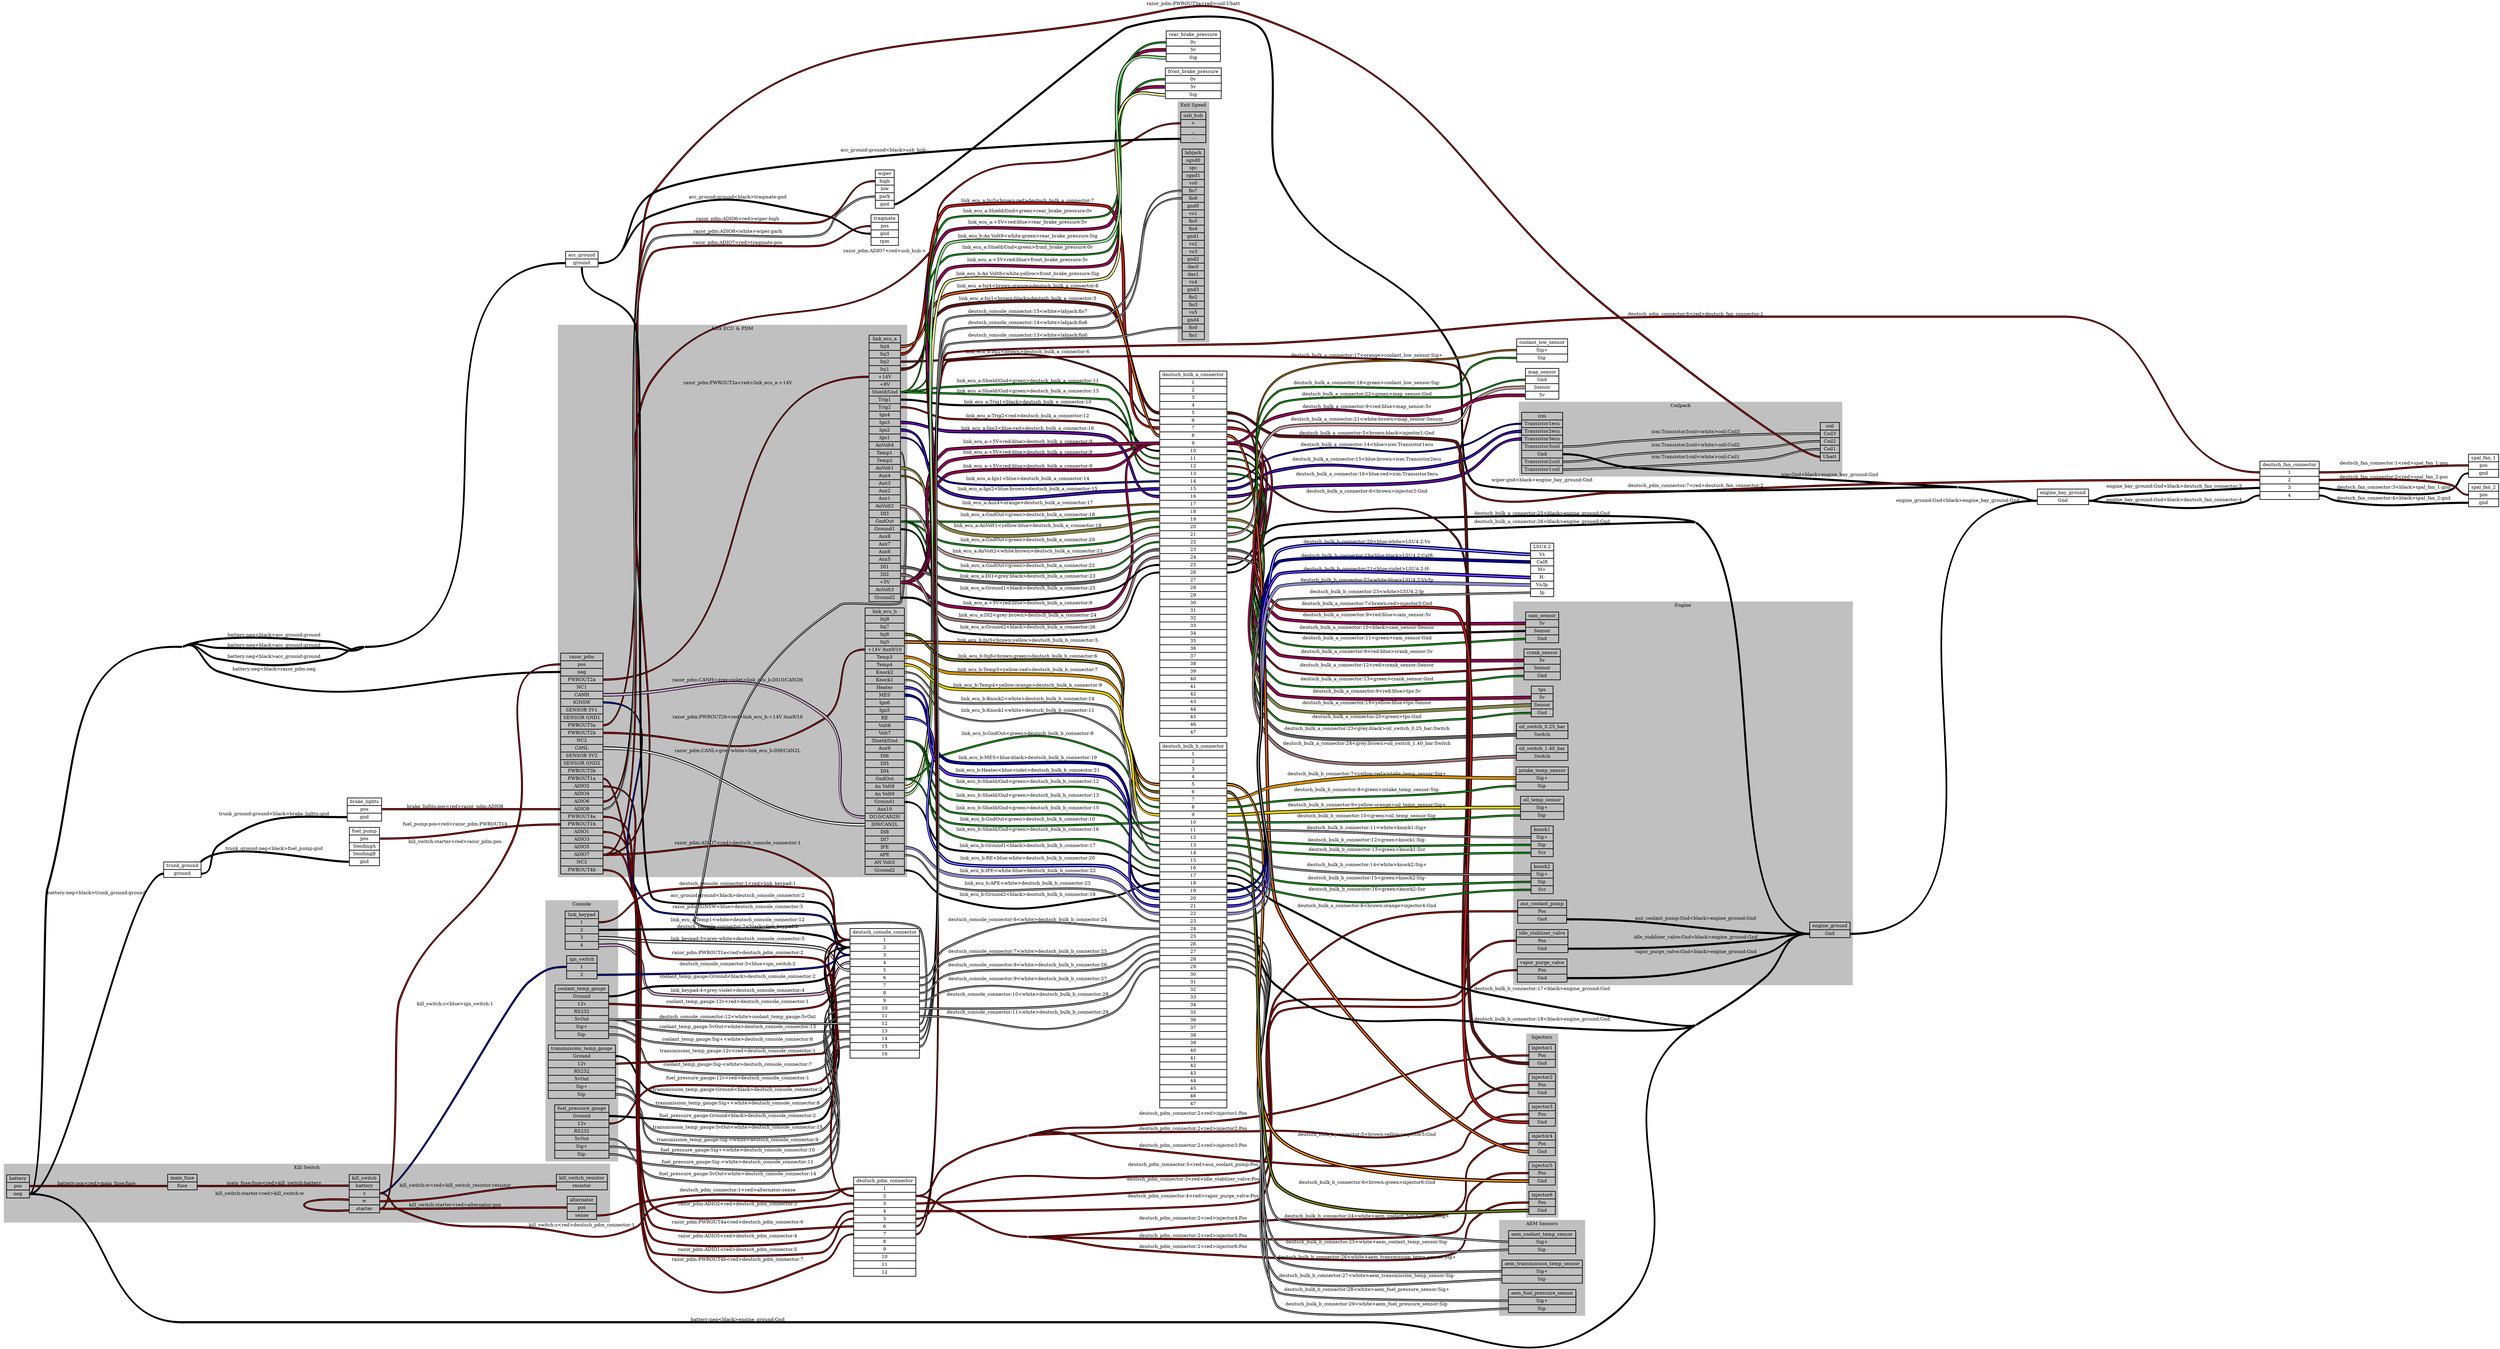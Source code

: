 graph "" {
	graph [bb="0,0,7552,3951.6",
		concentrate=true,
		rankdir=LR,
		ranksep=1.5
	];
	node [label="\N"];
	subgraph "cluster_AEM Sensors" {
		graph [bb="4530,998.6,4789,1283.6",
			color=grey,
			label="AEM Sensors",
			lheight=0.21,
			lp="4659.5,1272.1",
			lwidth=1.35,
			style=filled
		];
		aem_coolant_temp_sensor	[height=0.97222,
			label="aem_coolant_temp_sensor | <Sig+> Sig+ | <Sig-> Sig- ",
			pos="4659.5,1041.6",
			rects="4558,1053.1,4761,1076.1 4558,1030.1,4761,1053.1 4558,1007.1,4761,1030.1",
			shape=record,
			style=bold,
			width=2.8194];
		aem_transmission_temp_sensor	[height=0.97222,
			label="aem_transmission_temp_sensor | <Sig+> Sig+ | <Sig-> Sig- ",
			pos="4659.5,1217.6",
			rects="4538,1229.1,4781,1252.1 4538,1206.1,4781,1229.1 4538,1183.1,4781,1206.1",
			shape=record,
			style=bold,
			width=3.375];
		aem_fuel_pressure_sensor	[height=0.97222,
			label="aem_fuel_pressure_sensor | <Sig+> Sig+ | <Sig-> Sig- ",
			pos="4659.5,1129.6",
			rects="4557.5,1141.1,4761.5,1164.1 4557.5,1118.1,4761.5,1141.1 4557.5,1095.1,4761.5,1118.1",
			shape=record,
			style=bold,
			width=2.8333];
	}
	subgraph "cluster_Exit Speed" {
		graph [bb="3557.5,140.6,3652.5,867.6",
			color=grey,
			label="Exit Speed",
			lheight=0.21,
			lp="3605,856.1",
			lwidth=1.10,
			style=filled
		];
		labjack	[height=8,
			label="labjack | <sgnd0> sgnd0 | < spc>  spc | < sgnd1>  sgnd1 | < vs0>  vs0 | <fio7> fio7 | < fio6>  fio6 | < gnd0>  gnd0 | < vs1>  vs1 | <\
fio5> fio5 | < fio4>  fio4 | < gnd1>  gnd1 | < vs2>  vs2 | <vs3> vs3 | < gnd2>  gnd2 | < dac0>  dac0 | < dac1>  dac1 | <vs4> vs4 | < \
gnd3>  gnd3 | < fio2>  fio2 | < fio3>  fio3 | <vs5> vs5 | < gnd4>  gnd4 | < fio0>  fio0 | < fio1>  fio1 ",
			pos="3604.5,436.6",
			rects="3571,701.1,3638,724.1 3571,678.1,3638,701.1 3571,655.1,3638,678.1 3571,632.1,3638,655.1 3571,609.1,3638,632.1 3571,586.1,3638,609.1 \
3571,563.1,3638,586.1 3571,540.1,3638,563.1 3571,517.1,3638,540.1 3571,494.1,3638,517.1 3571,471.1,3638,494.1 3571,448.1,3638,471.1 \
3571,425.1,3638,448.1 3571,402.1,3638,425.1 3571,379.1,3638,402.1 3571,356.1,3638,379.1 3571,333.1,3638,356.1 3571,310.1,3638,333.1 \
3571,287.1,3638,310.1 3571,264.1,3638,287.1 3571,241.1,3638,264.1 3571,218.1,3638,241.1 3571,195.1,3638,218.1 3571,172.1,3638,195.1 \
3571,149.1,3638,172.1",
			shape=record,
			style=bold,
			width=0.93056];
		usb_hub	[height=1.2917,
			label="usb_hub | <+> + | <_> _ | <-> - ",
			pos="3604.5,789.6",
			rects="3566.5,812.6,3642.5,835.6 3566.5,789.6,3642.5,812.6 3566.5,766.6,3642.5,789.6 3566.5,743.6,3642.5,766.6",
			shape=record,
			style=bold,
			width=1.0556];
	}
	subgraph cluster_Console {
		graph [bb="1646,607.6,1865,1390.6",
			color=grey,
			label=Console,
			lheight=0.21,
			lp="1755.5,1379.1",
			lwidth=0.79,
			style=filled
		];
		ign_switch	[height=0.97222,
			label="ign_switch | <1> 1 | <2> 2 ",
			pos="1755.5,1190.6",
			rects="1709.5,1202.1,1801.5,1225.1 1709.5,1179.1,1801.5,1202.1 1709.5,1156.1,1801.5,1179.1",
			shape=record,
			style=bold,
			width=1.2778];
		link_keypad	[height=1.6111,
			label="link_keypad | <1> 1 | <2> 2 | <3> 3 | <4> 4 ",
			pos="1755.5,1301.6",
			rects="1705,1336.1,1806,1359.1 1705,1313.1,1806,1336.1 1705,1290.1,1806,1313.1 1705,1267.1,1806,1290.1 1705,1244.1,1806,1267.1",
			shape=record,
			style=bold,
			width=1.4028];
		coolant_temp_gauge	[height=2.25,
			label="coolant_temp_gauge | <Ground> Ground | <12v> 12v | <RS232> RS232 | <5vOut> 5vOut | <Sig+> Sig+ | <Sig-> Sig- ",
			pos="1755.5,1056.6",
			rects="1674.5,1114.1,1836.5,1137.1 1674.5,1091.1,1836.5,1114.1 1674.5,1068.1,1836.5,1091.1 1674.5,1045.1,1836.5,1068.1 1674.5,1022.1,1836.5,\
1045.1 1674.5,999.1,1836.5,1022.1 1674.5,976.1,1836.5,999.1",
			shape=record,
			style=bold,
			width=2.25];
		transmission_temp_gauge	[height=2.25,
			label="transmission_temp_gauge | <Ground> Ground | <12v> 12v | <RS232> RS232 | <5vOut> 5vOut | <Sig+> Sig+ | <Sig-> Sig- ",
			pos="1755.5,876.6",
			rects="1654,934.1,1857,957.1 1654,911.1,1857,934.1 1654,888.1,1857,911.1 1654,865.1,1857,888.1 1654,842.1,1857,865.1 1654,819.1,1857,842.1 \
1654,796.1,1857,819.1",
			shape=record,
			style=bold,
			width=2.8194];
		fuel_pressure_gauge	[height=2.25,
			label="fuel_pressure_gauge | <Ground> Ground | <12v> 12v | <RS232> RS232 | <5vOut> 5vOut | <Sig+> Sig+ | <Sig-> Sig- ",
			pos="1755.5,696.6",
			rects="1673.5,754.1,1837.5,777.1 1673.5,731.1,1837.5,754.1 1673.5,708.1,1837.5,731.1 1673.5,685.1,1837.5,708.1 1673.5,662.1,1837.5,685.1 \
1673.5,639.1,1837.5,662.1 1673.5,616.1,1837.5,639.1",
			shape=record,
			style=bold,
			width=2.2778];
	}
	subgraph cluster_Coilpack {
		graph [bb="4589.5,3425.6,5566.5,3648.6",
			color=grey,
			label=Coilpack,
			lheight=0.21,
			lp="5078,3637.1",
			lwidth=0.85,
			style=filled
		];
		icm	[height=2.5694,
			label="icm | <Transistor1ecu> Transistor1ecu | <Transistor2ecu> Transistor2ecu | <Transistor3ecu> Transistor3ecu | <Transistor3coil> Transistor3coil | <\
Gnd> Gnd | <Transistor2coil> Transistor2coil | <Transistor1coil> Transistor1coil ",
			pos="4659.5,3525.6",
			rects="4597.5,3594.6,4721.5,3617.6 4597.5,3571.6,4721.5,3594.6 4597.5,3548.6,4721.5,3571.6 4597.5,3525.6,4721.5,3548.6 4597.5,3502.6,4721.5,\
3525.6 4597.5,3479.6,4721.5,3502.6 4597.5,3456.6,4721.5,3479.6 4597.5,3433.6,4721.5,3456.6",
			shape=record,
			style=bold,
			width=1.7222];
		coil	[height=1.6111,
			label="coil | <Coil3> Coil3 | <Coil2> Coil2 | <Coil1> Coil1 | <Ubatt> Ubatt ",
			pos="5529.5,3497.6",
			rects="5500.5,3532.1,5558.5,3555.1 5500.5,3509.1,5558.5,3532.1 5500.5,3486.1,5558.5,3509.1 5500.5,3463.1,5558.5,3486.1 5500.5,3440.1,5558.5,\
3463.1",
			shape=record,
			style=bold,
			width=0.80556];
		icm:Transistor3coil -- coil:Coil3	[color="black:white:black",
			label="icm:Transistor3coil<white>coil:Coil3",
			labeltooltip="icm:Transistor3coil<white>coil:Coil3",
			lp="5124,3527.1",
			penwidth=2.5,
			pos="4722.5,3513.6 5067.8,3513.6 5154.2,3520.6 5499.5,3520.6"];
		icm:Transistor1coil -- coil:Coil1	[color="black:white:black",
			label="icm:Transistor1coil<white>coil:Coil1",
			labeltooltip="icm:Transistor1coil<white>coil:Coil1",
			lp="5124,3460.1",
			penwidth=2.5,
			pos="4722.5,3444.6 4992.1,3444.6 5060.1,3433.5 5329,3452.6 5405.2,3458 5423.1,3474.6 5499.5,3474.6"];
		icm:Transistor2coil -- coil:Coil2	[color="black:white:black",
			label="icm:Transistor2coil<white>coil:Coil2",
			labeltooltip="icm:Transistor2coil<white>coil:Coil2",
			lp="5124,3501.1",
			penwidth=2.5,
			pos="4722.5,3467.6 5068.1,3467.6 5153.9,3497.6 5499.5,3497.6"];
	}
	subgraph cluster_Engine {
		graph [bb="4572.5,2122.6,5598.5,3268.6",
			color=grey,
			label=Engine,
			lheight=0.21,
			lp="5085.5,3257.1",
			lwidth=0.71,
			style=filled
		];
		engine_ground	[height=0.65278,
			label="engine_ground | <Gnd> Gnd ",
			pos="5529.5,2285.6",
			rects="5468.5,2285.6,5590.5,2308.6 5468.5,2262.6,5590.5,2285.6",
			shape=record,
			style=bold,
			width=1.6944];
		tps	[height=1.2917,
			label="tps | <5v> 5v | <Sensor> Sensor | <Gnd> Gnd ",
			pos="4659.5,2968.6",
			rects="4626.5,2991.6,4692.5,3014.6 4626.5,2968.6,4692.5,2991.6 4626.5,2945.6,4692.5,2968.6 4626.5,2922.6,4692.5,2945.6",
			shape=record,
			style=bold,
			width=0.91667];
		cam_sensor	[height=1.2917,
			label="cam_sensor | <5v> 5v | <Sensor> Sensor | <Gnd> Gnd ",
			pos="4659.5,3190.6",
			rects="4609.5,3213.6,4709.5,3236.6 4609.5,3190.6,4709.5,3213.6 4609.5,3167.6,4709.5,3190.6 4609.5,3144.6,4709.5,3167.6",
			shape=record,
			style=bold,
			width=1.3889];
		crank_sensor	[height=1.2917,
			label="crank_sensor | <5v> 5v | <Sensor> Sensor | <Gnd> Gnd ",
			pos="4659.5,3079.6",
			rects="4604.5,3102.6,4714.5,3125.6 4604.5,3079.6,4714.5,3102.6 4604.5,3056.6,4714.5,3079.6 4604.5,3033.6,4714.5,3056.6",
			shape=record,
			style=bold,
			width=1.5278];
		knock1	[height=1.2917,
			label="knock1 | <Sig+> Sig+ | <Sig-> Sig- | <Scr> Scr ",
			pos="4659.5,2551.6",
			rects="4626,2574.6,4693,2597.6 4626,2551.6,4693,2574.6 4626,2528.6,4693,2551.6 4626,2505.6,4693,2528.6",
			shape=record,
			style=bold,
			width=0.93056];
		knock2	[height=1.2917,
			label="knock2 | <Sig+> Sig+ | <Sig-> Sig- | <Scr> Scr ",
			pos="4659.5,2440.6",
			rects="4626,2463.6,4693,2486.6 4626,2440.6,4693,2463.6 4626,2417.6,4693,2440.6 4626,2394.6,4693,2417.6",
			shape=record,
			style=bold,
			width=0.93056];
		intake_temp_sensor	[height=0.97222,
			label="intake_temp_sensor | <Sig+> Sig+ | <Sig-> Sig- ",
			pos="4659.5,2739.6",
			rects="4580.5,2751.1,4738.5,2774.1 4580.5,2728.1,4738.5,2751.1 4580.5,2705.1,4738.5,2728.1",
			shape=record,
			style=bold,
			width=2.1944];
		oil_temp_sensor	[height=0.97222,
			label="oil_temp_sensor | <Sig+> Sig+ | <Sig-> Sig- ",
			pos="4659.5,2651.6",
			rects="4594,2663.1,4725,2686.1 4594,2640.1,4725,2663.1 4594,2617.1,4725,2640.1",
			shape=record,
			style=bold,
			width=1.8194];
		"oil_switch_0.25_bar"	[height=0.65278,
			label="oil_switch_0.25_bar | <Switch> Switch ",
			pos="4659.5,2880.6",
			rects="4581.5,2880.6,4737.5,2903.6 4581.5,2857.6,4737.5,2880.6",
			shape=record,
			style=bold,
			width=2.1667];
		"oil_switch_1.40_bar"	[height=0.65278,
			label="oil_switch_1.40_bar | <Switch> Switch ",
			pos="4659.5,2815.6",
			rects="4581.5,2815.6,4737.5,2838.6 4581.5,2792.6,4737.5,2815.6",
			shape=record,
			style=bold,
			width=2.1667];
		idle_stablizer_valve	[height=0.97222,
			label="idle_stablizer_valve | <Pos> Pos | <Gnd> Gnd ",
			pos="4659.5,2341.6",
			rects="4581.5,2353.1,4737.5,2376.1 4581.5,2330.1,4737.5,2353.1 4581.5,2307.1,4737.5,2330.1",
			shape=record,
			style=bold,
			width=2.1667];
		idle_stablizer_valve:Gnd -- engine_ground:Gnd	[color="black:black:black",
			label="idle_stablizer_valve:Gnd<black>engine_ground:Gnd",
			labeltooltip="idle_stablizer_valve:Gnd<black>engine_ground:Gnd",
			lp="5124,2322.1",
			penwidth=2.5,
			pos="4738.5,2318.6 5001.4,2318.6 5066.7,2300.8 5329,2283.6 5390.6,2279.6 5405.8,2273.6 5467.5,2273.6"];
		vapor_purge_valve	[height=0.97222,
			label="vapor_purge_valve | <Pos> Pos | <Gnd> Gnd ",
			pos="4659.5,2253.6",
			rects="4584.5,2265.1,4734.5,2288.1 4584.5,2242.1,4734.5,2265.1 4584.5,2219.1,4734.5,2242.1",
			shape=record,
			style=bold,
			width=2.0833];
		vapor_purge_valve:Gnd -- engine_ground:Gnd	[color="black:black:black",
			label="vapor_purge_valve:Gnd<black>engine_ground:Gnd",
			labeltooltip="vapor_purge_valve:Gnd<black>engine_ground:Gnd",
			lp="5124,2274.1",
			penwidth=2.5,
			pos="4735.5,2230.6 4898.4,2230.6 5304.6,2273.6 5467.5,2273.6"];
		aux_coolant_pump	[height=0.97222,
			label="aux_coolant_pump | <Pos> Pos | <Gnd> Gnd ",
			pos="4659.5,2165.6",
			rects="4585.5,2177.1,4733.5,2200.1 4585.5,2154.1,4733.5,2177.1 4585.5,2131.1,4733.5,2154.1",
			shape=record,
			style=bold,
			width=2.0556];
		aux_coolant_pump:Gnd -- engine_ground:Gnd	[color="black:black:black",
			label="aux_coolant_pump:Gnd<black>engine_ground:Gnd",
			labeltooltip="aux_coolant_pump:Gnd<black>engine_ground:Gnd",
			lp="5124,2228.1",
			penwidth=2.5,
			pos="4734.5,2142.6 5001,2142.6 5070.7,2155.2 5329,2220.6 5392.9,2236.8 5401.6,2273.6 5467.5,2273.6"];
	}
	subgraph cluster_Injectors {
		graph [bb="4611.5,1565.6,4707.5,2114.6",
			color=grey,
			label=Injectors,
			lheight=0.21,
			lp="4659.5,2103.1",
			lwidth=0.89,
			style=filled
		];
		injector1	[height=0.97222,
			label="injector1 | <Pos> Pos | <Gnd> Gnd ",
			pos="4659.5,2048.6",
			rects="4619.5,2060.1,4699.5,2083.1 4619.5,2037.1,4699.5,2060.1 4619.5,2014.1,4699.5,2037.1",
			shape=record,
			style=bold,
			width=1.1111];
		injector2	[height=0.97222,
			label="injector2 | <Pos> Pos | <Gnd> Gnd ",
			pos="4659.5,1960.6",
			rects="4619.5,1972.1,4699.5,1995.1 4619.5,1949.1,4699.5,1972.1 4619.5,1926.1,4699.5,1949.1",
			shape=record,
			style=bold,
			width=1.1111];
		injector3	[height=0.97222,
			label="injector3 | <Pos> Pos | <Gnd> Gnd ",
			pos="4659.5,1872.6",
			rects="4619.5,1884.1,4699.5,1907.1 4619.5,1861.1,4699.5,1884.1 4619.5,1838.1,4699.5,1861.1",
			shape=record,
			style=bold,
			width=1.1111];
		injector4	[height=0.97222,
			label="injector4 | <Pos> Pos | <Gnd> Gnd ",
			pos="4659.5,1784.6",
			rects="4619.5,1796.1,4699.5,1819.1 4619.5,1773.1,4699.5,1796.1 4619.5,1750.1,4699.5,1773.1",
			shape=record,
			style=bold,
			width=1.1111];
		injector5	[height=0.97222,
			label="injector5 | <Pos> Pos | <Gnd> Gnd ",
			pos="4659.5,1696.6",
			rects="4619.5,1708.1,4699.5,1731.1 4619.5,1685.1,4699.5,1708.1 4619.5,1662.1,4699.5,1685.1",
			shape=record,
			style=bold,
			width=1.1111];
		injector6	[height=0.97222,
			label="injector6 | <Pos> Pos | <Gnd> Gnd ",
			pos="4659.5,1608.6",
			rects="4619.5,1620.1,4699.5,1643.1 4619.5,1597.1,4699.5,1620.1 4619.5,1574.1,4699.5,1597.1",
			shape=record,
			style=bold,
			width=1.1111];
	}
	subgraph "cluster_Link ECU & PDM" {
		graph [bb="1683.5,1923.6,2739,3592.6",
			color=grey,
			label="Link ECU & PDM",
			lheight=0.21,
			lp="2211.2,3581.1",
			lwidth=1.75,
			style=filled
		];
		razor_pdm	[height=9.2778,
			label="razor_pdm | <pos> pos | <neg> neg | <PWROUT2a> PWROUT2a | <NC1> NC1 | <CANH> CANH | <IGNSW> IGNSW | <SENSOR 5V1> SENSOR 5V1 | <SENSOR \
GND1> SENSOR GND1 | <PWROUT3a> PWROUT3a | <PWROUT2b> PWROUT2b | <NC2> NC2 | <CANL> CANL | <SENSOR 5V2> SENSOR 5V2 | <SENSOR GND2> \
SENSOR GND2 | <PWROUT3b> PWROUT3b | <PWROUT1a> PWROUT1a | <ADIO2> ADIO2 | <ADIO4> ADIO4 | <ADIO6> ADIO6 | <ADIO8> ADIO8 | <PWROUT4a> \
PWROUT4a | <PWROUT1b> PWROUT1b | <ADIO1> ADIO1 | <ADIO3> ADIO3 | <ADIO5> ADIO5 | <ADIO7> ADIO7 | <NC3> NC3 | <PWROUT4b> PWROUT4b ",
			pos="1755.5,2265.6",
			rects="1691.5,2576.1,1819.5,2599.1 1691.5,2553.1,1819.5,2576.1 1691.5,2530.1,1819.5,2553.1 1691.5,2507.1,1819.5,2530.1 1691.5,2484.1,1819.5,\
2507.1 1691.5,2461.1,1819.5,2484.1 1691.5,2438.1,1819.5,2461.1 1691.5,2415.1,1819.5,2438.1 1691.5,2392.1,1819.5,2415.1 1691.5,2369.1,\
1819.5,2392.1 1691.5,2346.1,1819.5,2369.1 1691.5,2323.1,1819.5,2346.1 1691.5,2300.1,1819.5,2323.1 1691.5,2277.1,1819.5,2300.1 1691.5,\
2254.1,1819.5,2277.1 1691.5,2231.1,1819.5,2254.1 1691.5,2208.1,1819.5,2231.1 1691.5,2185.1,1819.5,2208.1 1691.5,2162.1,1819.5,2185.1 \
1691.5,2139.1,1819.5,2162.1 1691.5,2116.1,1819.5,2139.1 1691.5,2093.1,1819.5,2116.1 1691.5,2070.1,1819.5,2093.1 1691.5,2047.1,1819.5,\
2070.1 1691.5,2024.1,1819.5,2047.1 1691.5,2001.1,1819.5,2024.1 1691.5,1978.1,1819.5,2001.1 1691.5,1955.1,1819.5,1978.1 1691.5,1932.1,\
1819.5,1955.1",
			shape=record,
			style=bold,
			width=1.7778];
		link_ecu_a	[height=11.194,
			label="link_ecu_a | <Inj4> Inj4 | <Inj3> Inj3 | <Inj2> Inj2 | <Inj1> Inj1 | <+14V> +14V | <+8V> +8V | <Shield/Gnd> Shield/Gnd | <Trig1> \
Trig1 | <Trig2> Trig2 | <Ign4> Ign4 | <Ign3> Ign3 | <Ign2> Ign2 | <Ign1> Ign1 | <AnVolt4> AnVolt4 | <Temp1> Temp1 | <Temp2> Temp2 | <\
AnVolt1> AnVolt1 | <Aux4> Aux4 | <Aux3> Aux3 | <Aux2> Aux2 | <Aux1> Aux1 | <AnVolt2> AnVolt2 | <DI3> DI3 | <GndOut> GndOut | <Ground1> \
Ground1 | <Aux8> Aux8 | <Aux7> Aux7 | <Aux6> Aux6 | <Aux5> Aux5 | <DI1> DI1 | <DI2> DI2 | <+5V> +5V | <AnVolt3> AnVolt3 | <Ground2> \
Ground2 ",
			pos="2671.5,3158.6",
			rects="2624,3538.1,2719,3561.1 2624,3515.1,2719,3538.1 2624,3492.1,2719,3515.1 2624,3469.1,2719,3492.1 2624,3446.1,2719,3469.1 2624,3423.1,\
2719,3446.1 2624,3400.1,2719,3423.1 2624,3377.1,2719,3400.1 2624,3354.1,2719,3377.1 2624,3331.1,2719,3354.1 2624,3308.1,2719,3331.1 \
2624,3285.1,2719,3308.1 2624,3262.1,2719,3285.1 2624,3239.1,2719,3262.1 2624,3216.1,2719,3239.1 2624,3193.1,2719,3216.1 2624,3170.1,\
2719,3193.1 2624,3147.1,2719,3170.1 2624,3124.1,2719,3147.1 2624,3101.1,2719,3124.1 2624,3078.1,2719,3101.1 2624,3055.1,2719,3078.1 \
2624,3032.1,2719,3055.1 2624,3009.1,2719,3032.1 2624,2986.1,2719,3009.1 2624,2963.1,2719,2986.1 2624,2940.1,2719,2963.1 2624,2917.1,\
2719,2940.1 2624,2894.1,2719,2917.1 2624,2871.1,2719,2894.1 2624,2848.1,2719,2871.1 2624,2825.1,2719,2848.1 2624,2802.1,2719,2825.1 \
2624,2779.1,2719,2802.1 2624,2756.1,2719,2779.1",
			shape=record,
			style=bold,
			width=1.3194];
		razor_pdm:PWROUT2a -- link_ecu_a:"+14V"	[color="black:red:black",
			label="razor_pdm:PWROUT2a<red>link_ecu_a:+14V",
			labeltooltip="razor_pdm:PWROUT2a<red>link_ecu_a:+14V",
			lp="2227,3416.1",
			penwidth=2.5,
			pos="1820.5,2518.6 2361.6,2518.6 2081.4,3434.6 2622.5,3434.6"];
		link_ecu_b	[height=11.194,
			label="link_ecu_b | <Inj8> Inj8 | <Inj7> Inj7 | <Inj6> Inj6 | <Inj5> Inj5 | <+14V Aux9/10> +14V Aux9/10 | <Temp3> Temp3 | <Temp4> Temp4 | <\
Knock2> Knock2 | <Knock1> Knock1 | <Heater> Heater | <MES> MES | <Ign6> Ign6 | <Ign5> Ign5 | <RE> RE | <Volt6> Volt6 | <Volt7> Volt7 | <\
Shield/Gnd> Shield/Gnd | <Aux9> Aux9 | <DI6> DI6 | <DI5> DI5 | <DI4> DI4 | <GndOut> GndOut | <An Volt8> An Volt8 | <An Volt9> An \
Volt9 | <Ground1> Ground1 | <Aux10> Aux10 | <DI10/CAN2H> DI10/CAN2H | <DI9/CAN2L> DI9/CAN2L | <DI8> DI8 | <DI7> DI7 | <IPE> IPE | <\
APE> APE | <AN Volt5> AN Volt5 | <Ground2> Ground2 ",
			pos="2671.5,2334.6",
			rects="2612,2714.1,2731,2737.1 2612,2691.1,2731,2714.1 2612,2668.1,2731,2691.1 2612,2645.1,2731,2668.1 2612,2622.1,2731,2645.1 2612,2599.1,\
2731,2622.1 2612,2576.1,2731,2599.1 2612,2553.1,2731,2576.1 2612,2530.1,2731,2553.1 2612,2507.1,2731,2530.1 2612,2484.1,2731,2507.1 \
2612,2461.1,2731,2484.1 2612,2438.1,2731,2461.1 2612,2415.1,2731,2438.1 2612,2392.1,2731,2415.1 2612,2369.1,2731,2392.1 2612,2346.1,\
2731,2369.1 2612,2323.1,2731,2346.1 2612,2300.1,2731,2323.1 2612,2277.1,2731,2300.1 2612,2254.1,2731,2277.1 2612,2231.1,2731,2254.1 \
2612,2208.1,2731,2231.1 2612,2185.1,2731,2208.1 2612,2162.1,2731,2185.1 2612,2139.1,2731,2162.1 2612,2116.1,2731,2139.1 2612,2093.1,\
2731,2116.1 2612,2070.1,2731,2093.1 2612,2047.1,2731,2070.1 2612,2024.1,2731,2047.1 2612,2001.1,2731,2024.1 2612,1978.1,2731,2001.1 \
2612,1955.1,2731,1978.1 2612,1932.1,2731,1955.1",
			shape=record,
			style=bold,
			width=1.6528];
		razor_pdm:PWROUT2b -- link_ecu_b:"+14V Aux9/10"	[color="black:red:black",
			label="razor_pdm:PWROUT2b<red>link_ecu_b:+14V Aux9/10",
			labeltooltip="razor_pdm:PWROUT2b<red>link_ecu_b:+14V Aux9/10",
			lp="2227,2405.1",
			penwidth=2.5,
			pos="1820.5,2357.6 2115.9,2357.6 2231.8,2243.8 2484,2397.6 2578,2454.9 2500.4,2610.6 2610.5,2610.6"];
		razor_pdm:CANH -- link_ecu_b:"DI10/CAN2H"	[color="black:grey:violet:grey:black",
			label="razor_pdm:CANH<grey:violet>link_ecu_b:DI10/CAN2H",
			labeltooltip="razor_pdm:CANH<grey:violet>link_ecu_b:DI10/CAN2H",
			lp="2227,2517.1",
			penwidth=2.5,
			pos="1820.5,2472.6 2116.6,2472.6 2245.7,2588.4 2484,2412.6 2603.1,2324.7 2462.5,2104.6 2610.5,2104.6"];
		razor_pdm:CANL -- link_ecu_b:"DI9/CAN2L"	[color="black:grey:white:grey:black",
			label="razor_pdm:CANL<grey:white>link_ecu_b:DI9/CAN2L",
			labeltooltip="razor_pdm:CANL<grey:white>link_ecu_b:DI9/CAN2L",
			lp="2227,2297.1",
			penwidth=2.5,
			pos="1820.5,2311.6 1972.8,2311.6 2340.5,2190.7 2484,2139.6 2542.3,2118.9 2548.6,2081.6 2610.5,2081.6"];
	}
	subgraph "cluster_Kill Switch" {
		graph [bb="8,1741.6,1840.5,1915.6",
			color=grey,
			label="Kill Switch",
			lheight=0.21,
			lp="924.25,1904.1",
			lwidth=1.08,
			style=filled
		];
		battery	[height=0.97222,
			label="battery | <pos> pos | <neg> neg ",
			pos="50.5,1849.6",
			rects="16,1861.1,85,1884.1 16,1838.1,85,1861.1 16,1815.1,85,1838.1",
			shape=record,
			style=bold,
			width=0.95833];
		main_fuse	[height=0.65278,
			label="main_fuse | <fuse> fuse ",
			pos="547.5,1860.6",
			rects="503,1860.6,592,1883.6 503,1837.6,592,1860.6",
			shape=record,
			style=bold,
			width=1.2361];
		battery:pos -- main_fuse:fuse	[color="black:red:black",
			label="battery:pos<red>main_fuse:fuse",
			labeltooltip="battery:pos<red>main_fuse:fuse",
			lp="288,1856.1",
			penwidth=2.5,
			pos="85,1849.6 270.11,1849.6 316.39,1848.6 501.5,1848.6"];
		kill_switch	[height=1.6111,
			label="kill_switch | <battery> battery | <z> z | <w> w | <starter> starter ",
			pos="1098,1825.6",
			rects="1052,1860.1,1144,1883.1 1052,1837.1,1144,1860.1 1052,1814.1,1144,1837.1 1052,1791.1,1144,1814.1 1052,1768.1,1144,1791.1",
			shape=record,
			style=bold,
			width=1.2778];
		main_fuse:fuse -- kill_switch:battery	[color="black:red:black",
			label="main_fuse:fuse<red>kill_switch:battery",
			labeltooltip="main_fuse:fuse<red>kill_switch:battery",
			lp="825,1856.1",
			penwidth=2.5,
			pos="593.5,1848.6 796.83,1848.6 847.67,1848.6 1051,1848.6"];
		kill_switch:starter -- kill_switch:w	[color="black:red:black",
			label="kill_switch:starter<red>kill_switch:w",
			labeltooltip="kill_switch:starter<red>kill_switch:w",
			lp="781.5,1825.6",
			penwidth=2.5,
			pos="1051.8,1775.1 990.43,1771.6 916,1775 916,1791.1 916,1807.2 990.43,1810.6 1051.8,1807.1"];
		alternator	[height=0.97222,
			label="alternator | <pos> pos | <sense> sense ",
			pos="1755.5,1784.6",
			rects="1711,1796.1,1800,1819.1 1711,1773.1,1800,1796.1 1711,1750.1,1800,1773.1",
			shape=record,
			style=bold,
			width=1.2361];
		kill_switch:starter -- alternator:pos	[color="black:red:black",
			label="kill_switch:starter<red>alternator:pos",
			labeltooltip="kill_switch:starter<red>alternator:pos",
			lp="1372.5,1791.1",
			penwidth=2.5,
			pos="1145,1779.6 1395.9,1779.6 1458.6,1784.6 1709.5,1784.6"];
		kill_switch_resistor	[height=0.65278,
			label="kill_switch_resistor | <resistor> resistor ",
			pos="1755.5,1860.6",
			rects="1678.5,1860.6,1832.5,1883.6 1678.5,1837.6,1832.5,1860.6",
			shape=record,
			style=bold,
			width=2.1389];
		kill_switch:w -- kill_switch_resistor:resistor	[color="black:red:black",
			label="kill_switch:w<red>kill_switch_resistor:resistor",
			labeltooltip="kill_switch:w<red>kill_switch_resistor:resistor",
			lp="1372.5,1849.1",
			penwidth=2.5,
			pos="1145,1802.6 1382.5,1802.6 1440,1848.6 1677.5,1848.6"];
	}
	battery:neg -- razor_pdm:neg	[color="black:black:black",
		label="battery:neg<black>razor_pdm:neg",
		labeltooltip="battery:neg<black>razor_pdm:neg",
		lp="825,2139.1",
		penwidth=2.5,
		pos="85,1826.6 148.8,1826.6 90.232,1918.5 139,1959.6 453.02,2224.5 637.91,2090.5 1046,2137.6 1073.4,2140.8 1518.7,2154.4 1541,2170.6 \
1684.9,2274.9 1512.7,2541.6 1690.5,2541.6"];
	battery:neg -- engine_ground:Gnd	[color="black:black:black",
		label="battery:neg<black>engine_ground:Gnd",
		labeltooltip="battery:neg<black>engine_ground:Gnd",
		lp="2227,295.1",
		penwidth=2.5,
		pos="5125,1489.6 5250.5,1632.3 5277.4,2273 5467.2,2273.6;85,1826.6 446.22,1826.6 185.46,1169 546.5,1157.6;548.5,1157.6 1881.5,433.02 \
2356.9,-312.93 3806,136.6 4351.3,305.75 4506,419.71 4865,863.6 5054.2,1097.6 4924.2,1263.7 5123,1489.6"];
	acc_ground	[height=0.65278,
		label="acc_ground | <ground> ground ",
		pos="1755.5,1421.6",
		rects="1706.5,1421.6,1804.5,1444.6 1706.5,1398.6,1804.5,1421.6",
		shape=record,
		style=bold,
		width=1.3611];
	battery:neg -- acc_ground:ground	[color="black:black:black",
		label="battery:neg<black>acc_ground:ground",
		labeltooltip="battery:neg<black>acc_ground:ground",
		lp="825,1258.1",
		penwidth=2.5,
		pos="548.5,1157.6 608.01,1154.1 1536.3,1384 1595,1394.6 1643.7,1403.4 1655.9,1409.6 1705.2,1409.6"];
	battery:neg -- acc_ground:ground	[color="black:black:black",
		label="battery:neg<black>acc_ground:ground",
		labeltooltip="battery:neg<black>acc_ground:ground",
		lp="825,1161.1",
		penwidth=2.5,
		pos="548.5,1157.6 792.13,1149.1 853.37,1149.1 1097,1157.6"];
	battery:neg -- acc_ground:ground	[color="black:black:black",
		label="battery:neg<black>acc_ground:ground",
		labeltooltip="battery:neg<black>acc_ground:ground",
		lp="825,1139.1",
		penwidth=2.5,
		pos="548.5,1157.6 598.49,1155.8 608.32,1137.4 658,1131.6 805.44,1114.3 844.65,1113.6 992,1131.6 1039.7,1137.4 1049,1155.8 1097,1157.6;\
1099,1157.6 1297.2,1163 1390,1089.2 1541,1217.6 1603.7,1270.9 1532.3,1341.3 1595,1394.6 1632.7,1426.7 1655.8,1409.7 1705.2,1409.6"];
	trunk_ground	[height=0.65278,
		label="trunk_ground | <ground> ground ",
		pos="547.5,1953.6",
		rects="491,1953.6,604,1976.6 491,1930.6,604,1953.6",
		shape=record,
		style=bold,
		width=1.5694];
	battery:neg -- trunk_ground:ground	[color="black:black:black",
		label="battery:neg<black>trunk_ground:ground",
		labeltooltip="battery:neg<black>trunk_ground:ground",
		lp="288,1948.1",
		penwidth=2.5,
		pos="85,1826.6 115.13,1826.6 111.59,1855.1 139,1867.6 284.42,1934 331.14,1941.6 491,1941.6"];
	kill_switch:starter -- razor_pdm:pos	[color="black:red:black",
		label="kill_switch:starter<red>razor_pdm:pos",
		labeltooltip="kill_switch:starter<red>razor_pdm:pos",
		lp="1372.5,2548.1",
		penwidth=2.5,
		pos="1145,1779.6 1226.7,1779.6 1164.2,2071.2 1204,2142.6 1343.4,2392.6 1404.3,2564.6 1690.5,2564.6"];
	kill_switch:z -- ign_switch:1	[color="black:blue:black",
		label="kill_switch:z<blue>ign_switch:1",
		labeltooltip="kill_switch:z<blue>ign_switch:1",
		lp="1372.5,1695.1",
		penwidth=2.5,
		pos="1145,1825.6 1211.7,1825.6 1168.7,1744.2 1204,1687.6 1370.7,1420.6 1393.8,1190.6 1708.5,1190.6"];
	deutsch_pdm_connector	[height=4.1667,
		label="deutsch_pdm_connector | <1> 1 | <2> 2 | <3> 3 | <4> 4 | <5> 5 | <6> 6 | <7> 7 | <8> 8 | <9> 9 | <10> 10 | <11> 11 | <12> 12 ",
		pos="2671.5,1763.6",
		rects="2577.5,1890.1,2765.5,1913.1 2577.5,1867.1,2765.5,1890.1 2577.5,1844.1,2765.5,1867.1 2577.5,1821.1,2765.5,1844.1 2577.5,1798.1,2765.5,\
1821.1 2577.5,1775.1,2765.5,1798.1 2577.5,1752.1,2765.5,1775.1 2577.5,1729.1,2765.5,1752.1 2577.5,1706.1,2765.5,1729.1 2577.5,1683.1,\
2765.5,1706.1 2577.5,1660.1,2765.5,1683.1 2577.5,1637.1,2765.5,1660.1 2577.5,1614.1,2765.5,1637.1",
		shape=record,
		style=bold,
		width=2.6111];
	kill_switch:z -- deutsch_pdm_connector:1	[color="black:red:black",
		label="kill_switch:z<red>deutsch_pdm_connector:1",
		labeltooltip="kill_switch:z<red>deutsch_pdm_connector:1",
		lp="1755.5,1733.1",
		penwidth=2.5,
		pos="1145,1825.6 1179.4,1825.6 1172.5,1789.5 1204,1775.6 1364.3,1705 1420.2,1736.7 1595,1725.6 1737.4,1716.5 1797.1,1646.7 1916,1725.6 \
1967.5,1759.7 1919.3,1818.4 1970,1853.6 2025.4,1892 2509.1,1878.6 2576.5,1878.6"];
	razor_pdm:PWROUT3a -- coil:Ubatt	[color="black:red:black",
		label="razor_pdm:PWROUT3a<red>coil:Ubatt",
		labeltooltip="razor_pdm:PWROUT3a<red>coil:Ubatt",
		lp="3604.5,3944.1",
		penwidth=2.5,
		pos="1820.5,2380.6 2055.5,2380.6 1848.7,3226.3 1970,3427.6 2168.6,3757.3 2285.7,3936.6 2670.5,3936.6 2670.5,3936.6 2670.5,3936.6 4660.5,\
3936.6 4759.8,3936.6 4777.2,3893 4865,3846.6 4901.7,3827.2 5458,3451.6 5499.5,3451.6"];
	razor_pdm:ADIO7 -- usb_hub:"+"	[color="black:red:black",
		label="razor_pdm:ADIO7<red>usb_hub:+",
		labeltooltip="razor_pdm:ADIO7<red>usb_hub:+",
		lp="2671.5,1463.1",
		penwidth=2.5,
		pos="1820.5,1989.6 1873.1,1989.6 1888.3,1964.4 1916,1919.6 1990.7,1798.8 1863.9,1699.1 1970,1604.6 2055.4,1528.5 2389.8,1641.5 2484,1576.6 \
2532.5,1543.2 2490.9,1490.9 2538,1455.6 2633.9,1383.9 2720.9,1504.9 2805,1419.6 2945.5,1277.1 2713.1,1109.6 2859,972.6 2898.8,935.28 \
3301,970.53 3349,944.6 3384.5,925.42 3371.4,896.68 3403,871.6 3464.6,822.75 3486.9,801.6 3565.5,801.6"];
	razor_pdm:PWROUT1a -- deutsch_pdm_connector:2	[color="black:red:black",
		label="razor_pdm:PWROUT1a<red>deutsch_pdm_connector:2",
		labeltooltip="razor_pdm:PWROUT1a<red>deutsch_pdm_connector:2",
		lp="2227,2128.1",
		penwidth=2.5,
		pos="1820.5,2219.6 1900.2,2219.6 1894.3,2145.5 1970,2120.6 2024.3,2102.7 2438.9,2129.7 2484,2094.6 2573.9,2024.7 2462.6,1855.6 2576.5,\
1855.6"];
	razor_pdm:ADIO2 -- deutsch_pdm_connector:3	[color="black:red:black",
		label="razor_pdm:ADIO2<red>deutsch_pdm_connector:3",
		labeltooltip="razor_pdm:ADIO2<red>deutsch_pdm_connector:3",
		lp="2227,2083.1",
		penwidth=2.5,
		pos="1820.5,2196.6 1906,2196.6 1890.4,2106.7 1970,2075.6 2076.6,2034 2390.2,2108.2 2484,2042.6 2567.6,1984.1 2474.5,1832.6 2576.5,1832.6"];
	razor_pdm:ADIO5 -- deutsch_pdm_connector:4	[color="black:red:black",
		label="razor_pdm:ADIO5<red>deutsch_pdm_connector:4",
		labeltooltip="razor_pdm:ADIO5<red>deutsch_pdm_connector:4",
		lp="2227,1671.1",
		penwidth=2.5,
		pos="1820.5,2012.6 1986.2,2012.6 1965.9,1666.9 1970,1663.6 2014.4,1627.6 2434,1636.1 2484,1663.6 2551.3,1700.6 2499.7,1809.6 2576.5,1809.6"];
	razor_pdm:ADIO1 -- deutsch_pdm_connector:5	[color="black:red:black",
		label="razor_pdm:ADIO1<red>deutsch_pdm_connector:5",
		labeltooltip="razor_pdm:ADIO1<red>deutsch_pdm_connector:5",
		lp="2227,1628.1",
		penwidth=2.5,
		pos="1820.5,2058.6 1895.5,2058.6 1887.5,1988.9 1916,1919.6 1967.4,1794.7 1866.4,1707.2 1970,1620.6 1991.9,1602.3 2459.4,1606.1 2484,1620.6 \
2556.8,1663.4 2492,1786.6 2576.5,1786.6"];
	razor_pdm:PWROUT4a -- deutsch_pdm_connector:6	[color="black:red:black",
		label="razor_pdm:PWROUT4a<red>deutsch_pdm_connector:6",
		labeltooltip="razor_pdm:PWROUT4a<red>deutsch_pdm_connector:6",
		lp="2227,2031.1",
		penwidth=2.5,
		pos="1820.5,2104.6 1896.1,2104.6 1899,2049.4 1970,2023.6 2189.1,1943.9 2293.8,2053.5 2484,1918.6 2549.4,1872.2 2496.3,1763.6 2576.5,1763.6"];
	razor_pdm:PWROUT4b -- deutsch_pdm_connector:7	[color="black:red:black",
		label="razor_pdm:PWROUT4b<red>deutsch_pdm_connector:7",
		labeltooltip="razor_pdm:PWROUT4b<red>deutsch_pdm_connector:7",
		lp="2227,1596.1",
		penwidth=2.5,
		pos="1820.5,1943.6 1864.3,1943.6 1886.4,1951.8 1916,1919.6 2016.9,1809.8 1856.4,1685.1 1970,1588.6 2057,1514.6 2384.4,1532.6 2484,1588.6 \
2552.9,1627.4 2497.4,1740.6 2576.5,1740.6"];
	deutsch_console_connector	[height=5.4444,
		label="deutsch_console_connector | <1> 1 | <2> 2 | <3> 3 | <4> 4 | <5> 5 | <6> 6 | <7> 7 | <8> 8 | <9> 9 | <10> 10 | <11> 11 | <12> 12 | <\
13> 13 | <14> 14 | <15> 15 | <16> 16 ",
		pos="2671.5,1040.6",
		rects="2566.5,1213.1,2776.5,1236.1 2566.5,1190.1,2776.5,1213.1 2566.5,1167.1,2776.5,1190.1 2566.5,1144.1,2776.5,1167.1 2566.5,1121.1,2776.5,\
1144.1 2566.5,1098.1,2776.5,1121.1 2566.5,1075.1,2776.5,1098.1 2566.5,1052.1,2776.5,1075.1 2566.5,1029.1,2776.5,1052.1 2566.5,1006.1,\
2776.5,1029.1 2566.5,983.1,2776.5,1006.1 2566.5,960.1,2776.5,983.1 2566.5,937.1,2776.5,960.1 2566.5,914.1,2776.5,937.1 2566.5,891.1,\
2776.5,914.1 2566.5,868.1,2776.5,891.1 2566.5,845.1,2776.5,868.1",
		shape=record,
		style=bold,
		width=2.9167];
	razor_pdm:IGNSW -- deutsch_console_connector:3	[color="black:blue:black",
		label="razor_pdm:IGNSW<blue>deutsch_console_connector:3",
		labeltooltip="razor_pdm:IGNSW<blue>deutsch_console_connector:3",
		lp="2227,1867.1",
		penwidth=2.5,
		pos="1820.5,2449.6 2091,2449.6 1763.8,2034.7 1970,1859.6 2057.4,1785.4 2402.5,1896.2 2484,1815.6 2589.1,1711.7 2417.7,1155.6 2565.5,1155.6"];
	razor_pdm:ADIO7 -- deutsch_console_connector:1	[color="black:red:black",
		label="razor_pdm:ADIO7<red>deutsch_console_connector:1",
		labeltooltip="razor_pdm:ADIO7<red>deutsch_console_connector:1",
		lp="2227,1489.1",
		penwidth=2.5,
		pos="1820.5,1989.6 1873.1,1989.6 1889.4,1965 1916,1919.6 1965.6,1835 1898.1,1548.3 1970,1481.6 2011.9,1442.7 2439.5,1492.5 2484,1456.6 \
2576.7,1382 2446.5,1201.6 2565.5,1201.6"];
	traqmate	[height=1.2917,
		label="traqmate | <pos> pos | <gnd> gnd | <rpm> rpm ",
		pos="2671.5,1363.6",
		rects="2630,1386.6,2713,1409.6 2630,1363.6,2713,1386.6 2630,1340.6,2713,1363.6 2630,1317.6,2713,1340.6",
		shape=record,
		style=bold,
		width=1.1528];
	razor_pdm:ADIO7 -- traqmate:pos	[color="black:red:black",
		label="razor_pdm:ADIO7<red>traqmate:pos",
		labeltooltip="razor_pdm:ADIO7<red>traqmate:pos",
		lp="2227,1528.1",
		penwidth=2.5,
		pos="1820.5,1989.6 2038.8,1989.6 1867.7,1613.6 1970,1520.6 2012.3,1482.2 2433.7,1527.8 2484,1500.6 2520.4,1480.9 2507,1452.1 2538,1424.6 \
2572.2,1394.3 2582.8,1375.6 2628.5,1375.6"];
	wiper	[height=1.6111,
		label="wiper | <high> high | <low> low | <park> park | <gnd> gnd ",
		pos="2671.5,1537.6",
		rects="2643,1572.1,2700,1595.1 2643,1549.1,2700,1572.1 2643,1526.1,2700,1549.1 2643,1503.1,2700,1526.1 2643,1480.1,2700,1503.1",
		shape=record,
		style=bold,
		width=0.79167];
	razor_pdm:ADIO6 -- wiper:high	[color="black:red:black",
		label="razor_pdm:ADIO6<red>wiper:high",
		labeltooltip="razor_pdm:ADIO6<red>wiper:high",
		lp="2227,1808.1",
		penwidth=2.5,
		pos="1820.5,2150.6 1905.1,2150.6 1900.5,1848.8 1970,1800.6 2017,1768 2438.7,1812.5 2484,1777.6 2547.8,1728.4 2483.9,1664.3 2538,1604.6 \
2571.5,1567.5 2591.5,1560.6 2641.5,1560.6"];
	razor_pdm:ADIO8 -- wiper:park	[color="black:white:black",
		label="razor_pdm:ADIO8<white>wiper:park",
		labeltooltip="razor_pdm:ADIO8<white>wiper:park",
		lp="2227,1750.1",
		penwidth=2.5,
		pos="1820.5,2127.6 1922.2,2127.6 1879.9,2014.7 1916,1919.6 1945.2,1842.7 1905.1,1793.1 1970,1742.6 2015.1,1707.5 2436.4,1750.3 2484,1718.6 \
2530.7,1687.5 2504.1,1649.3 2538,1604.6 2574.8,1556 2580.5,1514.6 2641.5,1514.6"];
	link_ecu_a:Temp1 -- deutsch_console_connector:12	[color="black:white:black",
		label="link_ecu_a:Temp1<white>deutsch_console_connector:12",
		labeltooltip="link_ecu_a:Temp1<white>deutsch_console_connector:12",
		lp="2227,1768.6",
		penwidth=2.5,
		pos="2720.5,3204.6 2745.6,3204.6 2736.4,2771.6 2719,2753.6 2705,2739.1 2554.7,2757.8 2538,2746.6 2145,2482.4 2198,2239 2098,1776.1 2034.1,\
1480.4 2268,1393.3 2538,1256.6 2585.5,1232.6 2740.4,1275.7 2776.5,1236.6 2798.2,1213.1 2809.5,948.6 2777.5,948.6"];
	deutsch_bulk_a_connector	[height=15.347,
		label="deutsch_bulk_a_connector | <1> 1 | <2> 2 | <3> 3 | <4> 4 | <5> 5 | <6> 6 | <7> 7 | <8> 8 | <9> 9 | <10> 10 | <11> 11 | <12> 12 | <\
13> 13 | <14> 14 | <15> 15 | <16> 16 | <17> 17 | <18> 18 | <19> 19 | <20> 20 | <21> 21 | <22> 22 | <23> 23 | <24> 24 | <25> 25 | <\
26> 26 | <27> 27 | <28> 28 | <29> 29 | <30> 30 | <31> 31 | <32> 32 | <33> 33 | <34> 34 | <35> 35 | <36> 36 | <37> 37 | <38> 38 | <\
39> 39 | <40> 40 | <41> 41 | <42> 42 | <43> 43 | <44> 44 | <45> 45 | <46> 46 | <47> 47 ",
		pos="3604.5,3347.6",
		rects="3503,3876.6,3706,3899.6 3503,3853.6,3706,3876.6 3503,3830.6,3706,3853.6 3503,3807.6,3706,3830.6 3503,3784.6,3706,3807.6 3503,3761.6,\
3706,3784.6 3503,3738.6,3706,3761.6 3503,3715.6,3706,3738.6 3503,3692.6,3706,3715.6 3503,3669.6,3706,3692.6 3503,3646.6,3706,3669.6 \
3503,3623.6,3706,3646.6 3503,3600.6,3706,3623.6 3503,3577.6,3706,3600.6 3503,3554.6,3706,3577.6 3503,3531.6,3706,3554.6 3503,3508.6,\
3706,3531.6 3503,3485.6,3706,3508.6 3503,3462.6,3706,3485.6 3503,3439.6,3706,3462.6 3503,3416.6,3706,3439.6 3503,3393.6,3706,3416.6 \
3503,3370.6,3706,3393.6 3503,3347.6,3706,3370.6 3503,3324.6,3706,3347.6 3503,3301.6,3706,3324.6 3503,3278.6,3706,3301.6 3503,3255.6,\
3706,3278.6 3503,3232.6,3706,3255.6 3503,3209.6,3706,3232.6 3503,3186.6,3706,3209.6 3503,3163.6,3706,3186.6 3503,3140.6,3706,3163.6 \
3503,3117.6,3706,3140.6 3503,3094.6,3706,3117.6 3503,3071.6,3706,3094.6 3503,3048.6,3706,3071.6 3503,3025.6,3706,3048.6 3503,3002.6,\
3706,3025.6 3503,2979.6,3706,3002.6 3503,2956.6,3706,2979.6 3503,2933.6,3706,2956.6 3503,2910.6,3706,2933.6 3503,2887.6,3706,2910.6 \
3503,2864.6,3706,2887.6 3503,2841.6,3706,2864.6 3503,2818.6,3706,2841.6 3503,2795.6,3706,2818.6",
		shape=record,
		style=bold,
		width=2.8194];
	link_ecu_a:Inj1 -- deutsch_bulk_a_connector:5	[color="black:brown:black:brown:black",
		label="link_ecu_a:Inj1<brown:black>deutsch_bulk_a_connector:5",
		labeltooltip="link_ecu_a:Inj1<brown:black>deutsch_bulk_a_connector:5",
		lp="3104,3855.1",
		penwidth=2.5,
		pos="2720.5,3457.6 2876.3,3457.6 2728.9,3693.9 2859,3779.6 3097.5,3936.7 3215.9,3773.6 3501.5,3773.6"];
	link_ecu_a:Inj2 -- deutsch_bulk_a_connector:6	[color="black:brown:black",
		label="link_ecu_a:Inj2<brown>deutsch_bulk_a_connector:6",
		labeltooltip="link_ecu_a:Inj2<brown>deutsch_bulk_a_connector:6",
		lp="3104,3760.1",
		penwidth=2.5,
		pos="2720.5,3480.6 2851.8,3480.6 2746.9,3673.1 2859,3741.6 2889.5,3760.2 3465.8,3750.6 3501.5,3750.6"];
	link_ecu_a:Inj3 -- deutsch_bulk_a_connector:7	[color="black:brown:red:brown:black",
		label="link_ecu_a:Inj3<brown:red>deutsch_bulk_a_connector:7",
		labeltooltip="link_ecu_a:Inj3<brown:red>deutsch_bulk_a_connector:7",
		lp="3104,3729.1",
		penwidth=2.5,
		pos="2720.5,3503.6 2828.6,3503.6 2764.2,3651.7 2859,3703.6 2862.9,3705.7 3497,3727.6 3501.5,3727.6"];
	link_ecu_a:Inj4 -- deutsch_bulk_a_connector:8	[color="black:brown:orange:brown:black",
		label="link_ecu_a:Inj4<brown:orange>deutsch_bulk_a_connector:8",
		labeltooltip="link_ecu_a:Inj4<brown:orange>deutsch_bulk_a_connector:8",
		lp="3104,3692.1",
		penwidth=2.5,
		pos="2720.5,3526.6 2807.7,3526.6 2779.1,3630.6 2859,3665.6 2908.9,3687.5 3294.7,3680 3349,3684.6 3417.1,3690.4 3433.1,3704.6 3501.5,3704.6"];
	link_ecu_a:Trig1 -- deutsch_bulk_a_connector:10	[color="black:black:black",
		label="link_ecu_a:Trig1<black>deutsch_bulk_a_connector:10",
		labeltooltip="link_ecu_a:Trig1<black>deutsch_bulk_a_connector:10",
		lp="3104,3620.1",
		penwidth=2.5,
		pos="2720.5,3365.6 2837.5,3365.6 2758.1,3530.2 2859,3589.6 2906,3617.3 3295.3,3603.4 3349,3612.6 3418.8,3624.6 3430.7,3658.6 3501.5,3658.6"];
	link_ecu_a:"+5V" -- deutsch_bulk_a_connector:9	[color="black:red:blue:red:black",
		label="link_ecu_a:+5V<red:blue>deutsch_bulk_a_connector:9",
		labeltooltip="link_ecu_a:+5V<red:blue>deutsch_bulk_a_connector:9",
		lp="3104,3654.1",
		penwidth=2.5,
		pos="2720.5,2813.6 2904,2813.6 2721.1,3506.5 2859,3627.6 2879.5,3645.6 3322,3643 3349,3646.6 3417.9,3655.8 3432,3681.6 3501.5,3681.6"];
	link_ecu_a:"Shield/Gnd" -- deutsch_bulk_a_connector:11	[color="black:green:black",
		label="link_ecu_a:Shield/Gnd<green>deutsch_bulk_a_connector:11",
		labeltooltip="link_ecu_a:Shield/Gnd<green>deutsch_bulk_a_connector:11",
		lp="3104,3578.1",
		penwidth=2.5,
		pos="2720.5,3388.6 2815.6,3388.6 2773.5,3510 2859,3551.6 2908,3575.4 3295.8,3558.7 3349,3570.6 3420.9,3586.7 3427.8,3635.6 3501.5,3635.6"];
	link_ecu_a:Trig2 -- deutsch_bulk_a_connector:12	[color="black:red:black",
		label="link_ecu_a:Trig2<red>deutsch_bulk_a_connector:12",
		labeltooltip="link_ecu_a:Trig2<red>deutsch_bulk_a_connector:12",
		lp="3104,3540.1",
		penwidth=2.5,
		pos="2720.5,3342.6 2818.3,3342.6 2771.6,3469.8 2859,3513.6 2907.7,3538 3296.4,3518.5 3349,3532.6 3422.9,3552.4 3425,3612.6 3501.5,3612.6"];
	link_ecu_a:"+5V" -- deutsch_bulk_a_connector:9	[color="black:red:blue:red:black",
		label="link_ecu_a:+5V<red:blue>deutsch_bulk_a_connector:9",
		labeltooltip="link_ecu_a:+5V<red:blue>deutsch_bulk_a_connector:9",
		lp="3104,2936.1",
		penwidth=2.5,
		pos="2720.5,2813.6 2794.4,2813.6 2788.8,2882.6 2859,2905.6 2910.8,2922.6 3307.6,2893.1 3349,2928.6 3608.2,3150.9 3160,3681.6 3501.5,3681.6"];
	link_ecu_a:"Shield/Gnd" -- deutsch_bulk_a_connector:13	[color="black:green:black",
		label="link_ecu_a:Shield/Gnd<green>deutsch_bulk_a_connector:13",
		labeltooltip="link_ecu_a:Shield/Gnd<green>deutsch_bulk_a_connector:13",
		lp="3104,3502.1",
		penwidth=2.5,
		pos="2720.5,3388.6 2793.2,3388.6 2789.6,3454.1 2859,3475.6 2963.1,3507.8 3244.8,3462.6 3349,3494.6 3425.3,3518 3421.6,3589.6 3501.5,3589.6"];
	link_ecu_a:Ign1 -- deutsch_bulk_a_connector:14	[color="black:blue:black",
		label="link_ecu_a:Ign1<blue>deutsch_bulk_a_connector:14",
		labeltooltip="link_ecu_a:Ign1<blue>deutsch_bulk_a_connector:14",
		lp="3104,3430.1",
		penwidth=2.5,
		pos="2720.5,3250.6 2810.9,3250.6 2777,3361.6 2859,3399.6 2957.9,3445.5 3248.7,3380 3349,3422.6 3434.8,3459.1 3408.3,3566.6 3501.5,3566.6"];
	link_ecu_a:Ign2 -- deutsch_bulk_a_connector:15	[color="black:blue:brown:blue:black",
		label="link_ecu_a:Ign2<blue:brown>deutsch_bulk_a_connector:15",
		labeltooltip="link_ecu_a:Ign2<blue:brown>deutsch_bulk_a_connector:15",
		lp="3104,3388.1",
		penwidth=2.5,
		pos="2720.5,3273.6 2793.4,3273.6 2789.4,3339.9 2859,3361.6 2963,3394.1 3249.9,3335.3 3349,3380.6 3439.2,3421.8 3402.3,3543.6 3501.5,3543.6"];
	link_ecu_a:Ign3 -- deutsch_bulk_a_connector:16	[color="black:blue:red:blue:black",
		label="link_ecu_a:Ign3<blue:red>deutsch_bulk_a_connector:16",
		labeltooltip="link_ecu_a:Ign3<blue:red>deutsch_bulk_a_connector:16",
		lp="3104,3464.1",
		penwidth=2.5,
		pos="2720.5,3296.6 2808.3,3296.6 2778.7,3402.1 2859,3437.6 2908.8,3459.6 3295.8,3444.8 3349,3456.6 3420.8,3472.5 3428,3520.6 3501.5,3520.6"];
	link_ecu_a:Aux4 -- deutsch_bulk_a_connector:17	[color="black:orange:black",
		label="link_ecu_a:Aux4<orange>deutsch_bulk_a_connector:17",
		labeltooltip="link_ecu_a:Aux4<orange>deutsch_bulk_a_connector:17",
		lp="3104,3350.1",
		penwidth=2.5,
		pos="2720.5,3135.6 2824.3,3135.6 2767.3,3275 2859,3323.6 2955.3,3374.6 3249.3,3298.6 3349,3342.6 3437.4,3381.7 3404.9,3497.6 3501.5,3497.6"];
	link_ecu_a:GndOut -- deutsch_bulk_a_connector:18	[color="black:green:black",
		label="link_ecu_a:GndOut<green>deutsch_bulk_a_connector:18",
		labeltooltip="link_ecu_a:GndOut<green>deutsch_bulk_a_connector:18",
		lp="3104,3240.1",
		penwidth=2.5,
		pos="2720.5,2997.6 2833,2997.6 2761.3,3153.7 2859,3209.6 2953.6,3263.7 3254.8,3177.7 3349,3232.6 3458.8,3296.6 3374.4,3474.6 3501.5,3474.6"];
	link_ecu_a:AnVolt1 -- deutsch_bulk_a_connector:19	[color="black:yellow:blue:yellow:black",
		label="link_ecu_a:AnVolt1<yellow:blue>deutsch_bulk_a_connector:19",
		labeltooltip="link_ecu_a:AnVolt1<yellow:blue>deutsch_bulk_a_connector:19",
		lp="3104,3312.1",
		penwidth=2.5,
		pos="2720.5,3158.6 2804,3158.6 2781.8,3253.8 2859,3285.6 2959.8,3327.1 3248.8,3261.9 3349,3304.6 3435.6,3341.5 3407.4,3451.6 3501.5,3451.6"];
	link_ecu_a:"+5V" -- deutsch_bulk_a_connector:9	[color="black:red:blue:red:black",
		label="link_ecu_a:+5V<red:blue>deutsch_bulk_a_connector:9",
		labeltooltip="link_ecu_a:+5V<red:blue>deutsch_bulk_a_connector:9",
		lp="3104,2894.1",
		penwidth=2.5,
		pos="2720.5,2813.6 2786.6,2813.6 2794.3,2854.1 2859,2867.6 2912.3,2878.7 3307.7,2851.1 3349,2886.6 3621.8,3121.1 3141.7,3681.6 3501.5,\
3681.6"];
	link_ecu_a:GndOut -- deutsch_bulk_a_connector:20	[color="black:green:black",
		label="link_ecu_a:GndOut<green>deutsch_bulk_a_connector:20",
		labeltooltip="link_ecu_a:GndOut<green>deutsch_bulk_a_connector:20",
		lp="3104,3126.1",
		penwidth=2.5,
		pos="2720.5,2997.6 2795.9,2997.6 2787.7,3071.1 2859,3095.6 2910.5,3113.3 3303.4,3088.7 3349,3118.6 3477.4,3202.8 3348,3428.6 3501.5,3428.6"];
	link_ecu_a:AnVolt2 -- deutsch_bulk_a_connector:21	[color="black:white:brown:white:black",
		label="link_ecu_a:AnVolt2<white:brown>deutsch_bulk_a_connector:21",
		labeltooltip="link_ecu_a:AnVolt2<white:brown>deutsch_bulk_a_connector:21",
		lp="3104,3274.1",
		penwidth=2.5,
		pos="2720.5,3043.6 2830.1,3043.6 2763.2,3194.4 2859,3247.6 2906.6,3274 3298.6,3245.9 3349,3266.6 3433.9,3301.4 3409.8,3405.6 3501.5,3405.6"];
	link_ecu_a:"+5V" -- deutsch_bulk_a_connector:9	[color="black:red:blue:red:black",
		label="link_ecu_a:+5V<red:blue>deutsch_bulk_a_connector:9",
		labeltooltip="link_ecu_a:+5V<red:blue>deutsch_bulk_a_connector:9",
		lp="3104,2856.1",
		penwidth=2.5,
		pos="2720.5,2813.6 2782.5,2813.6 2797.2,2824.8 2859,2829.6 2886.2,2831.7 3328.4,2830.8 3349,2848.6 3633.4,3095.1 3125.1,3681.6 3501.5,\
3681.6"];
	link_ecu_a:GndOut -- deutsch_bulk_a_connector:22	[color="black:green:black",
		label="link_ecu_a:GndOut<green>deutsch_bulk_a_connector:22",
		labeltooltip="link_ecu_a:GndOut<green>deutsch_bulk_a_connector:22",
		lp="3104,3084.1",
		penwidth=2.5,
		pos="2720.5,2997.6 2787.6,2997.6 2793.6,3042.7 2859,3057.6 2912.1,3069.7 3303.2,3047 3349,3076.6 3476.6,3159.1 3349.5,3382.6 3501.5,3382.6"];
	link_ecu_a:DI1 -- deutsch_bulk_a_connector:23	[color="black:grey:black:grey:black",
		label="link_ecu_a:DI1<grey:black>deutsch_bulk_a_connector:23",
		labeltooltip="link_ecu_a:DI1<grey:black>deutsch_bulk_a_connector:23",
		lp="3104,3046.1",
		penwidth=2.5,
		pos="2720.5,2859.6 2814.6,2859.6 2774.2,2978.9 2859,3019.6 2908.1,3043.2 3303.5,3008.6 3349,3038.6 3480.9,3125.6 3343.6,3359.6 3501.5,\
3359.6"];
	link_ecu_a:DI2 -- deutsch_bulk_a_connector:24	[color="black:grey:brown:grey:black",
		label="link_ecu_a:DI2<grey:brown>deutsch_bulk_a_connector:24",
		labeltooltip="link_ecu_a:DI2<grey:brown>deutsch_bulk_a_connector:24",
		lp="3104,2974.1",
		penwidth=2.5,
		pos="2720.5,2836.6 2798.3,2836.6 2786,2916.8 2859,2943.6 2910.2,2962.4 3304.4,2935.3 3349,2966.6 3494.2,3068.7 3324,3335.6 3501.5,3335.6"];
	link_ecu_a:Ground1 -- deutsch_bulk_a_connector:25	[color="black:black:black",
		label="link_ecu_a:Ground1<black>deutsch_bulk_a_connector:25",
		labeltooltip="link_ecu_a:Ground1<black>deutsch_bulk_a_connector:25",
		lp="3104,3008.1",
		penwidth=2.5,
		pos="2720.5,2974.6 2782.1,2974.6 2797.4,2978.9 2859,2981.6 2886.2,2982.8 3326.2,2985.7 3349,3000.6 3478.3,3084.9 3347.2,3312.6 3501.5,\
3312.6"];
	link_ecu_a:Ground2 -- deutsch_bulk_a_connector:26	[color="black:black:black",
		label="link_ecu_a:Ground2<black>deutsch_bulk_a_connector:26",
		labeltooltip="link_ecu_a:Ground2<black>deutsch_bulk_a_connector:26",
		lp="3104,2746.1",
		penwidth=2.5,
		pos="2720.5,2767.6 2783.4,2767.6 2796.4,2745.1 2859,2738.6 2913.2,2733 3305.7,2705.6 3349,2738.6 3551.2,2892.5 3247.4,3289.6 3501.5,3289.6"];
	front_brake_pressure	[height=1.2917,
		label="front_brake_pressure | <0v> 0v | <5v> 5v | <Sig> Sig ",
		pos="3604.5,2730.6",
		rects="3520,2753.6,3689,2776.6 3520,2730.6,3689,2753.6 3520,2707.6,3689,2730.6 3520,2684.6,3689,2707.6",
		shape=record,
		style=bold,
		width=2.3472];
	link_ecu_a:"+5V" -- front_brake_pressure:"5v"	[color="black:red:blue:red:black",
		label="link_ecu_a:+5V<red:blue>front_brake_pressure:5v",
		labeltooltip="link_ecu_a:+5V<red:blue>front_brake_pressure:5v",
		lp="3104,2817.1",
		penwidth=2.5,
		pos="2720.5,2813.6 2755.4,2813.6 3314.9,2799.3 3349,2791.6 3429,2773.6 3436.5,2718.6 3518.5,2718.6"];
	link_ecu_a:"Shield/Gnd" -- front_brake_pressure:"0v"	[color="black:green:black",
		label="link_ecu_a:Shield/Gnd<green>front_brake_pressure:0v",
		labeltooltip="link_ecu_a:Shield/Gnd<green>front_brake_pressure:0v",
		lp="3104,3198.1",
		penwidth=2.5,
		pos="2720.5,3388.6 2827.9,3388.6 2764.7,3242.1 2859,3190.6 2906.8,3164.5 3308.6,3208.1 3349,3171.6 3477.2,3055.7 3295.3,2921.7 3403,2786.6 \
3437.2,2743.7 3463.6,2742.6 3518.5,2742.6"];
	rear_brake_pressure	[height=1.2917,
		label="rear_brake_pressure | <0v> 0v | <5v> 5v | <Sig> Sig ",
		pos="3604.5,2619.6",
		rects="3522.5,2642.6,3686.5,2665.6 3522.5,2619.6,3686.5,2642.6 3522.5,2596.6,3686.5,2619.6 3522.5,2573.6,3686.5,2596.6",
		shape=record,
		style=bold,
		width=2.2778];
	link_ecu_a:"+5V" -- rear_brake_pressure:"5v"	[color="black:red:blue:red:black",
		label="link_ecu_a:+5V<red:blue>rear_brake_pressure:5v",
		labeltooltip="link_ecu_a:+5V<red:blue>rear_brake_pressure:5v",
		lp="3104,2780.1",
		penwidth=2.5,
		pos="2720.5,2813.6 2784.7,2813.6 2795.7,2783 2859,2772.6 2912.8,2763.7 3301.2,2779.8 3349,2753.6 3386,2733.3 3372,2704.1 3403,2675.6 \
3447.7,2634.5 3460.8,2607.6 3521.5,2607.6"];
	link_ecu_a:"Shield/Gnd" -- rear_brake_pressure:"0v"	[color="black:green:black",
		label="link_ecu_a:Shield/Gnd<green>rear_brake_pressure:0v",
		labeltooltip="link_ecu_a:Shield/Gnd<green>rear_brake_pressure:0v",
		lp="3104,3160.1",
		penwidth=2.5,
		pos="2720.5,3388.6 2842.1,3388.6 2754.7,3215.1 2859,3152.6 2905.7,3124.6 3309,3170.6 3349,3133.6 3424.3,3064 3339.7,2756.2 3403,2675.6 \
3437.7,2631.4 3465.3,2631.6 3521.5,2631.6"];
	link_ecu_b:"An Volt8" -- front_brake_pressure:Sig	[color="black:white:yellow:white:black",
		label="link_ecu_b:An Volt8<white:yellow>front_brake_pressure:Sig",
		labeltooltip="link_ecu_b:An Volt8<white:yellow>front_brake_pressure:Sig",
		lp="3104,2703.1",
		penwidth=2.5,
		pos="2732.5,2196.6 2953.5,2196.6 2685.8,2540.3 2859,2677.6 2887.7,2700.4 3481.8,2695.6 3518.5,2695.6"];
	link_ecu_b:"An Volt9" -- rear_brake_pressure:Sig	[color="black:white:green:white:black",
		label="link_ecu_b:An Volt9<white:green>rear_brake_pressure:Sig",
		labeltooltip="link_ecu_b:An Volt9<white:green>rear_brake_pressure:Sig",
		lp="3104,2624.1",
		penwidth=2.5,
		pos="2732.5,2173.6 2930.9,2173.6 2700.1,2482.9 2859,2601.6 2902.6,2634.2 3294.6,2604.3 3349,2601.6 3425.9,2597.8 3444.5,2584.6 3521.5,\
2584.6"];
	deutsch_bulk_b_connector	[height=15.347,
		label="deutsch_bulk_b_connector | <1> 1 | <2> 2 | <3> 3 | <4> 4 | <5> 5 | <6> 6 | <7> 7 | <8> 8 | <9> 9 | <10> 10 | <11> 11 | <12> 12 | <\
13> 13 | <14> 14 | <15> 15 | <16> 16 | <17> 17 | <18> 18 | <19> 19 | <20> 20 | <21> 21 | <22> 22 | <23> 23 | <24> 24 | <25> 25 | <\
26> 26 | <27> 27 | <28> 28 | <29> 29 | <30> 30 | <31> 31 | <32> 32 | <33> 33 | <34> 34 | <35> 35 | <36> 36 | <37> 37 | <38> 38 | <\
39> 39 | <40> 40 | <41> 41 | <42> 42 | <43> 43 | <44> 44 | <45> 45 | <46> 46 | <47> 47 ",
		pos="3604.5,1925.6",
		rects="3503,2454.6,3706,2477.6 3503,2431.6,3706,2454.6 3503,2408.6,3706,2431.6 3503,2385.6,3706,2408.6 3503,2362.6,3706,2385.6 3503,2339.6,\
3706,2362.6 3503,2316.6,3706,2339.6 3503,2293.6,3706,2316.6 3503,2270.6,3706,2293.6 3503,2247.6,3706,2270.6 3503,2224.6,3706,2247.6 \
3503,2201.6,3706,2224.6 3503,2178.6,3706,2201.6 3503,2155.6,3706,2178.6 3503,2132.6,3706,2155.6 3503,2109.6,3706,2132.6 3503,2086.6,\
3706,2109.6 3503,2063.6,3706,2086.6 3503,2040.6,3706,2063.6 3503,2017.6,3706,2040.6 3503,1994.6,3706,2017.6 3503,1971.6,3706,1994.6 \
3503,1948.6,3706,1971.6 3503,1925.6,3706,1948.6 3503,1902.6,3706,1925.6 3503,1879.6,3706,1902.6 3503,1856.6,3706,1879.6 3503,1833.6,\
3706,1856.6 3503,1810.6,3706,1833.6 3503,1787.6,3706,1810.6 3503,1764.6,3706,1787.6 3503,1741.6,3706,1764.6 3503,1718.6,3706,1741.6 \
3503,1695.6,3706,1718.6 3503,1672.6,3706,1695.6 3503,1649.6,3706,1672.6 3503,1626.6,3706,1649.6 3503,1603.6,3706,1626.6 3503,1580.6,\
3706,1603.6 3503,1557.6,3706,1580.6 3503,1534.6,3706,1557.6 3503,1511.6,3706,1534.6 3503,1488.6,3706,1511.6 3503,1465.6,3706,1488.6 \
3503,1442.6,3706,1465.6 3503,1419.6,3706,1442.6 3503,1396.6,3706,1419.6 3503,1373.6,3706,1396.6",
		shape=record,
		style=bold,
		width=2.8194];
	link_ecu_b:Inj5 -- deutsch_bulk_b_connector:5	[color="black:brown:yellow:brown:black",
		label="link_ecu_b:Inj5<brown:yellow>deutsch_bulk_b_connector:5",
		labeltooltip="link_ecu_b:Inj5<brown:yellow>deutsch_bulk_b_connector:5",
		lp="3104,2590.1",
		penwidth=2.5,
		pos="2732.5,2633.6 2793.1,2633.6 2799.7,2595.3 2859,2582.6 2912.3,2571.2 3301,2589.4 3349,2563.6 3451.2,2508.7 3385.4,2351.6 3501.5,2351.6"];
	link_ecu_b:Inj6 -- deutsch_bulk_b_connector:6	[color="black:brown:green:brown:black",
		label="link_ecu_b:Inj6<brown:green>deutsch_bulk_b_connector:6",
		labeltooltip="link_ecu_b:Inj6<brown:green>deutsch_bulk_b_connector:6",
		lp="3104,2663.1",
		penwidth=2.5,
		pos="2732.5,2656.6 2766.8,2656.6 3320.2,2654.2 3349,2635.6 3477.1,2553.1 3349.1,2328.6 3501.5,2328.6"];
	link_ecu_b:Temp3 -- deutsch_bulk_b_connector:7	[color="black:yellow:red:yellow:black",
		label="link_ecu_b:Temp3<yellow:red>deutsch_bulk_b_connector:7",
		labeltooltip="link_ecu_b:Temp3<yellow:red>deutsch_bulk_b_connector:7",
		lp="3104,2552.1",
		penwidth=2.5,
		pos="2732.5,2587.6 2791.9,2587.6 2800.6,2555.4 2859,2544.6 2912.6,2534.7 3301.2,2551.8 3349,2525.6 3453.3,2468.4 3382.5,2305.6 3501.5,\
2305.6"];
	link_ecu_b:GndOut -- deutsch_bulk_b_connector:8	[color="black:green:black",
		label="link_ecu_b:GndOut<green>deutsch_bulk_b_connector:8",
		labeltooltip="link_ecu_b:GndOut<green>deutsch_bulk_b_connector:8",
		lp="3104,2435.1",
		penwidth=2.5,
		pos="2732.5,2219.6 2834.7,2219.6 2769,2363.1 2859,2411.6 2906.9,2437.4 3297.9,2430.3 3349,2411.6 3432.4,2381.1 3412.7,2282.6 3501.5,2282.6"];
	link_ecu_b:Temp4 -- deutsch_bulk_b_connector:9	[color="black:yellow:orange:yellow:black",
		label="link_ecu_b:Temp4<yellow:orange>deutsch_bulk_b_connector:9",
		labeltooltip="link_ecu_b:Temp4<yellow:orange>deutsch_bulk_b_connector:9",
		lp="3104,2514.1",
		penwidth=2.5,
		pos="2732.5,2564.6 2794.4,2564.6 2798.8,2521 2859,2506.6 2912,2494 3301.4,2514.2 3349,2487.6 3455.4,2428.1 3379.6,2259.6 3501.5,2259.6"];
	link_ecu_b:GndOut -- deutsch_bulk_b_connector:10	[color="black:green:black",
		label="link_ecu_b:GndOut<green>deutsch_bulk_b_connector:10",
		labeltooltip="link_ecu_b:GndOut<green>deutsch_bulk_b_connector:10",
		lp="3104,2397.1",
		penwidth=2.5,
		pos="2732.5,2219.6 2821.1,2219.6 2778.9,2335.8 2859,2373.6 2908.2,2396.9 3298.2,2393.1 3349,2373.6 3434.1,2341 3410.4,2236.6 3501.5,2236.6"];
	link_ecu_b:Knock1 -- deutsch_bulk_b_connector:11	[color="black:white:black",
		label="link_ecu_b:Knock1<white>deutsch_bulk_b_connector:11",
		labeltooltip="link_ecu_b:Knock1<white>deutsch_bulk_b_connector:11",
		lp="3104,2476.1",
		penwidth=2.5,
		pos="2732.5,2518.6 2793,2518.6 2799.9,2481.2 2859,2468.6 2912.3,2457.2 3301.7,2473.6 3349,2446.6 3456.5,2385.3 3377.7,2213.6 3501.5,2213.6"];
	link_ecu_b:"Shield/Gnd" -- deutsch_bulk_b_connector:12	[color="black:green:black",
		label="link_ecu_b:Shield/Gnd<green>deutsch_bulk_b_connector:12",
		labeltooltip="link_ecu_b:Shield/Gnd<green>deutsch_bulk_b_connector:12",
		lp="3104,2354.1",
		penwidth=2.5,
		pos="2732.5,2334.6 2801,2334.6 3285.4,2361 3349,2335.6 3435.8,2300.9 3408,2190.6 3501.5,2190.6"];
	link_ecu_b:"Shield/Gnd" -- deutsch_bulk_b_connector:13	[color="black:green:black",
		label="link_ecu_b:Shield/Gnd<green>deutsch_bulk_b_connector:13",
		labeltooltip="link_ecu_b:Shield/Gnd<green>deutsch_bulk_b_connector:13",
		lp="3104,2176.1",
		penwidth=2.5,
		pos="2732.5,2334.6 2825.3,2334.6 2775.9,2209.8 2859,2168.6 2922.9,2136.9 3430.1,2167.6 3501.5,2167.6"];
	link_ecu_b:Knock2 -- deutsch_bulk_b_connector:14	[color="black:white:black",
		label="link_ecu_b:Knock2<white>deutsch_bulk_b_connector:14",
		labeltooltip="link_ecu_b:Knock2<white>deutsch_bulk_b_connector:14",
		lp="3104,2324.1",
		penwidth=2.5,
		pos="2732.5,2541.6 2847.2,2541.6 2761.1,2376.4 2859,2316.6 2905.5,2288.2 3299.1,2319.5 3349,2297.6 3436.9,2259.1 3405.5,2144.6 3501.5,\
2144.6"];
	link_ecu_b:"Shield/Gnd" -- deutsch_bulk_b_connector:15	[color="black:green:black",
		label="link_ecu_b:Shield/Gnd<green>deutsch_bulk_b_connector:15",
		labeltooltip="link_ecu_b:Shield/Gnd<green>deutsch_bulk_b_connector:15",
		lp="3104,2142.1",
		penwidth=2.5,
		pos="2732.5,2334.6 2837.7,2334.6 2767.4,2186.3 2859,2134.6 2921.2,2099.5 3430.1,2121.6 3501.5,2121.6"];
	link_ecu_b:"Shield/Gnd" -- deutsch_bulk_b_connector:16	[color="black:green:black",
		label="link_ecu_b:Shield/Gnd<green>deutsch_bulk_b_connector:16",
		labeltooltip="link_ecu_b:Shield/Gnd<green>deutsch_bulk_b_connector:16",
		lp="3104,2103.1",
		penwidth=2.5,
		pos="2732.5,2334.6 2852.7,2334.6 2756,2157.6 2859,2095.6 2920.2,2058.8 3430.1,2098.6 3501.5,2098.6"];
	link_ecu_b:Ground1 -- deutsch_bulk_b_connector:17	[color="black:black:black",
		label="link_ecu_b:Ground1<black>deutsch_bulk_b_connector:17",
		labeltooltip="link_ecu_b:Ground1<black>deutsch_bulk_b_connector:17",
		lp="3104,2068.1",
		penwidth=2.5,
		pos="2732.5,2150.6 2801.5,2150.6 2793.3,2081.6 2859,2060.6 3066.5,1994.3 3131.5,2049.9 3349,2060.6 3417,2063.9 3433.4,2075.6 3501.5,2075.6"];
	link_ecu_b:Ground2 -- deutsch_bulk_b_connector:18	[color="black:black:black",
		label="link_ecu_b:Ground2<black>deutsch_bulk_b_connector:18",
		labeltooltip="link_ecu_b:Ground2<black>deutsch_bulk_b_connector:18",
		lp="3104,2017.1",
		penwidth=2.5,
		pos="2732.5,1943.6 3008.1,1943.6 3078.4,1957.4 3349,2009.6 3418.1,2023 3431.1,2052.6 3501.5,2052.6"];
	link_ecu_b:MES -- deutsch_bulk_b_connector:19	[color="black:blue:black:blue:black",
		label="link_ecu_b:MES<blue:black>deutsch_bulk_b_connector:19",
		labeltooltip="link_ecu_b:MES<blue:black>deutsch_bulk_b_connector:19",
		lp="3104,2286.1",
		penwidth=2.5,
		pos="2732.5,2472.6 2835.4,2472.6 2769.5,2329.4 2859,2278.6 2953.8,2224.9 3254,2313 3349,2259.6 3455.9,2199.5 3378.8,2029.6 3501.5,2029.6"];
	link_ecu_b:RE -- deutsch_bulk_b_connector:20	[color="black:blue:white:blue:black",
		label="link_ecu_b:RE<blue:white>deutsch_bulk_b_connector:20",
		labeltooltip="link_ecu_b:RE<blue:white>deutsch_bulk_b_connector:20",
		lp="3104,2248.1",
		penwidth=2.5,
		pos="2732.5,2403.6 2824.2,2403.6 2777.4,2282.5 2859,2240.6 2955.9,2190.8 3253.2,2273.5 3349,2221.6 3452,2165.8 3384.3,2006.6 3501.5,2006.6"];
	link_ecu_b:Heater -- deutsch_bulk_b_connector:21	[color="black:blue:violet:blue:black",
		label="link_ecu_b:Heater<blue:violet>deutsch_bulk_b_connector:21",
		labeltooltip="link_ecu_b:Heater<blue:violet>deutsch_bulk_b_connector:21",
		lp="3104,2210.1",
		penwidth=2.5,
		pos="2732.5,2495.6 2874.3,2495.6 2742,2282.8 2859,2202.6 2903.9,2171.8 3300.6,2208.7 3349,2183.6 3448.2,2132.1 3389.7,1983.6 3501.5,1983.6"];
	link_ecu_b:IPE -- deutsch_bulk_b_connector:22	[color="black:white:blue:white:black",
		label="link_ecu_b:IPE<white:blue>deutsch_bulk_b_connector:22",
		labeltooltip="link_ecu_b:IPE<white:blue>deutsch_bulk_b_connector:22",
		lp="3104,1933.1",
		penwidth=2.5,
		pos="2732.5,2012.6 2800.7,2012.6 2793.8,1945.8 2859,1925.6 2963,1893.3 3240.8,1913.3 3349,1925.6 3418.1,1933.4 3432,1960.6 3501.5,1960.6"];
	link_ecu_b:APE -- deutsch_bulk_b_connector:23	[color="black:white:black",
		label="link_ecu_b:APE<white>deutsch_bulk_b_connector:23",
		labeltooltip="link_ecu_b:APE<white>deutsch_bulk_b_connector:23",
		lp="3104,1896.1",
		penwidth=2.5,
		pos="2732.5,1989.6 2804.4,1989.6 2791.1,1912.4 2859,1888.6 3064.5,1816.6 3133.8,1854.9 3349,1888.6 3419.3,1899.6 3430.3,1937.6 3501.5,\
1937.6"];
	engine_bay_ground	[height=0.65278,
		label="engine_bay_ground | <Gnd> Gnd ",
		pos="6234.5,3260.6",
		rects="6157,3260.6,6312,3283.6 6157,3237.6,6312,3260.6",
		shape=record,
		style=bold,
		width=2.1528];
	icm:Gnd -- engine_bay_ground:Gnd	[color="black:black:black",
		label="icm:Gnd<black>engine_bay_ground:Gnd",
		labeltooltip="icm:Gnd<black>engine_bay_ground:Gnd",
		lp="5529.5,3373.1",
		penwidth=2.5,
		pos="4722.5,3490.6 4813.1,3490.6 4830.4,3455.2 4919,3436.6 5049.1,3409.3 5972.7,3289 6103,3262.6 6127.3,3257.7 6132.2,3248.6 6157,3248.6"];
	link_keypad:4 -- deutsch_console_connector:4	[color="black:grey:violet:grey:black",
		label="link_keypad:4<grey:violet>deutsch_console_connector:4",
		labeltooltip="link_keypad:4<grey:violet>deutsch_console_connector:4",
		lp="2227,1046.1",
		penwidth=2.5,
		pos="1807.5,1255.6 1856.6,1255.6 1879.9,1268 1916,1234.6 1982.3,1173.2 1898.1,1093.4 1970,1038.6 1992.7,1021.3 2458,1026.7 2484,1038.6 \
2534.3,1061.6 2510.2,1132.6 2565.5,1132.6"];
	link_keypad:3 -- deutsch_console_connector:5	[color="black:grey:white:grey:black",
		label="link_keypad:3<grey:white>deutsch_console_connector:5",
		labeltooltip="link_keypad:3<grey:white>deutsch_console_connector:5",
		lp="2227,1236.1",
		penwidth=2.5,
		pos="1807.5,1278.6 1883.1,1278.6 1895.5,1241.2 1970,1228.6 2026.3,1219.1 2432.8,1235.1 2484,1209.6 2535.3,1184 2508.2,1109.6 2565.5,1109.6"];
	coolant_temp_gauge:"12v" -- deutsch_console_connector:1	[color="black:red:black",
		label="coolant_temp_gauge:12v<red>deutsch_console_connector:1",
		labeltooltip="coolant_temp_gauge:12v<red>deutsch_console_connector:1",
		lp="2227,1202.1",
		penwidth=2.5,
		pos="1837.5,1079.6 1909.2,1079.6 1902.1,1148.7 1970,1171.6 2078.3,1208.2 2369.9,1187.2 2484,1194.6 2520.3,1197 2529.1,1201.6 2565.5,1201.6"];
	coolant_temp_gauge:Ground -- deutsch_console_connector:2	[color="black:black:black",
		label="coolant_temp_gauge:Ground<black>deutsch_console_connector:2",
		labeltooltip="coolant_temp_gauge:Ground<black>deutsch_console_connector:2",
		lp="2227,1273.1",
		penwidth=2.5,
		pos="1837.5,1102.6 1877.5,1102.6 1888,1118 1916,1146.6 1951.6,1183 1926.3,1221.4 1970,1247.6 2019,1277 2430.4,1267.3 2484,1247.6 2528.6,\
1231.3 2518,1178.6 2565.5,1178.6"];
	coolant_temp_gauge:"Sig+" -- deutsch_console_connector:6	[color="black:white:black",
		label="coolant_temp_gauge:Sig+<white>deutsch_console_connector:6",
		labeltooltip="coolant_temp_gauge:Sig+<white>deutsch_console_connector:6",
		lp="2227,1012.1",
		penwidth=2.5,
		pos="1837.5,1010.6 1896.4,1010.6 1911.1,1005.9 1970,1004.6 2084.2,1002 2378.5,960.73 2484,1004.6 2531.4,1024.3 2514.1,1086.6 2565.5,1086.6"];
	coolant_temp_gauge:"Sig-" -- deutsch_console_connector:7	[color="black:white:black",
		label="coolant_temp_gauge:Sig-<white>deutsch_console_connector:7",
		labeltooltip="coolant_temp_gauge:Sig-<white>deutsch_console_connector:7",
		lp="2227,972.1",
		penwidth=2.5,
		pos="1837.5,987.6 1897.3,987.6 1910.5,969.73 1970,964.6 2026.9,959.7 2432.4,940.23 2484,964.6 2535.5,988.93 2508.5,1063.6 2565.5,1063.6"];
	coolant_temp_gauge:"5vOut" -- deutsch_console_connector:13	[color="black:white:black",
		label="coolant_temp_gauge:5vOut<white>deutsch_console_connector:13",
		labeltooltip="coolant_temp_gauge:5vOut<white>deutsch_console_connector:13",
		lp="2227,780.1",
		penwidth=2.5,
		pos="1837.5,1033.6 1883.4,1033.6 1891.3,1005.3 1916,966.6 1964.1,891.15 1898.7,826.74 1970,772.6 1992.7,755.33 2459.5,757.91 2484,772.6 \
2550.1,812.26 2488.5,925.6 2565.5,925.6"];
	transmission_temp_gauge:"12v" -- deutsch_console_connector:1	[color="black:red:black",
		label="transmission_temp_gauge:12v<red>deutsch_console_connector:1",
		labeltooltip="transmission_temp_gauge:12v<red>deutsch_console_connector:1",
		lp="2227,1135.1",
		penwidth=2.5,
		pos="1858.5,899.6 1913.5,899.6 1958.7,1087.6 1970,1095.6 2063.3,1161.9 2378.6,1083.1 2484,1127.6 2529.1,1146.6 2516.6,1201.6 2565.5,1201.6"];
	transmission_temp_gauge:Ground -- deutsch_console_connector:2	[color="black:black:black",
		label="transmission_temp_gauge:Ground<black>deutsch_console_connector:2",
		labeltooltip="transmission_temp_gauge:Ground<black>deutsch_console_connector:2",
		lp="2227,1084.1",
		penwidth=2.5,
		pos="1858.5,922.6 1890.7,922.6 1894.6,942.55 1916,966.6 1947.2,1001.8 1929.6,1033.6 1970,1057.6 2019.1,1086.8 2433,1050.9 2484,1076.6 \
2535.8,1102.7 2507.5,1178.6 2565.5,1178.6"];
	transmission_temp_gauge:"Sig+" -- deutsch_console_connector:8	[color="black:white:black",
		label="transmission_temp_gauge:Sig+<white>deutsch_console_connector:8",
		labeltooltip="transmission_temp_gauge:Sig+<white>deutsch_console_connector:8",
		lp="2227,898.1",
		penwidth=2.5,
		pos="1858.5,830.6 1910.7,830.6 1918.7,858.13 1970,867.6 2026.2,877.98 2435.5,860.29 2484,890.6 2548.3,930.84 2489.6,1040.6 2565.5,1040.6"];
	transmission_temp_gauge:"Sig-" -- deutsch_console_connector:9	[color="black:white:black",
		label="transmission_temp_gauge:Sig-<white>deutsch_console_connector:9",
		labeltooltip="transmission_temp_gauge:Sig-<white>deutsch_console_connector:9",
		lp="2227,856.1",
		penwidth=2.5,
		pos="1858.5,807.6 1909,807.6 1919.8,823.76 1970,829.6 2026.8,836.21 2436.2,817.32 2484,848.6 2553.8,894.25 2482.1,1017.6 2565.5,1017.6"];
	transmission_temp_gauge:"5vOut" -- deutsch_console_connector:15	[color="black:white:black",
		label="transmission_temp_gauge:5vOut<white>deutsch_console_connector:15",
		labeltooltip="transmission_temp_gauge:5vOut<white>deutsch_console_connector:15",
		lp="2227,594.1",
		penwidth=2.5,
		pos="1858.5,853.6 1897.7,853.6 1897.7,821.29 1916,786.6 1959,705.21 1896.9,642.58 1970,586.6 2151.4,447.71 2302.1,448.4 2484,586.6 2591.6,\
668.38 2430.3,879.6 2565.5,879.6"];
	fuel_pressure_gauge:"12v" -- deutsch_console_connector:1	[color="black:red:black",
		label="fuel_pressure_gauge:12v<red>deutsch_console_connector:1",
		labeltooltip="fuel_pressure_gauge:12v<red>deutsch_console_connector:1",
		lp="2227,748.1",
		penwidth=2.5,
		pos="1838.5,719.6 1874.4,719.6 2456.9,717.1 2484,740.6 2641.2,876.89 2357.4,1201.6 2565.5,1201.6"];
	fuel_pressure_gauge:Ground -- deutsch_console_connector:2	[color="black:black:black",
		label="fuel_pressure_gauge:Ground<black>deutsch_console_connector:2",
		labeltooltip="fuel_pressure_gauge:Ground<black>deutsch_console_connector:2",
		lp="2227,940.1",
		penwidth=2.5,
		pos="1838.5,742.6 1878.1,742.6 1889.3,757.36 1916,786.6 1955.2,829.49 1922,872.88 1970,905.6 2064.5,970.06 2393.1,863.23 2484,932.6 2575.6,\
1002.5 2450.3,1178.6 2565.5,1178.6"];
	fuel_pressure_gauge:"Sig+" -- deutsch_console_connector:10	[color="black:white:black",
		label="fuel_pressure_gauge:Sig+<white>deutsch_console_connector:10",
		labeltooltip="fuel_pressure_gauge:Sig+<white>deutsch_console_connector:10",
		lp="2227,708.1",
		penwidth=2.5,
		pos="1838.5,650.6 1898.2,650.6 1910.8,670.25 1970,677.6 2026.7,684.65 2439.3,664.99 2484,700.6 2590.1,785.08 2429.9,994.6 2565.5,994.6"];
	fuel_pressure_gauge:"Sig-" -- deutsch_console_connector:11	[color="black:white:black",
		label="fuel_pressure_gauge:Sig-<white>deutsch_console_connector:11",
		labeltooltip="fuel_pressure_gauge:Sig-<white>deutsch_console_connector:11",
		lp="2227,632.1",
		penwidth=2.5,
		pos="1838.5,627.6 1910.2,627.6 2427.8,580.06 2484,624.6 2608.2,722.99 2407.1,971.6 2565.5,971.6"];
	fuel_pressure_gauge:"5vOut" -- deutsch_console_connector:14	[color="black:white:black",
		label="fuel_pressure_gauge:5vOut<white>deutsch_console_connector:14",
		labeltooltip="fuel_pressure_gauge:5vOut<white>deutsch_console_connector:14",
		lp="2227,666.1",
		penwidth=2.5,
		pos="1838.5,673.6 1897.3,673.6 1911.3,661.94 1970,658.6 2027,655.36 2437.7,625.23 2484,658.6 2576.8,725.43 2451.2,902.6 2565.5,902.6"];
	engine_ground:Gnd -- engine_bay_ground:Gnd	[color="black:black:black",
		label="engine_ground:Gnd<black>engine_bay_ground:Gnd",
		labeltooltip="engine_ground:Gnd<black>engine_bay_ground:Gnd",
		lp="5916.5,3251.1",
		penwidth=2.5,
		pos="5591.5,2273.6 6092.4,2273.6 5656.1,3248.6 6157,3248.6"];
	acc_ground:ground -- usb_hub:"-"	[color="black:black:black",
		label="acc_ground:ground<black>usb_hub:-",
		labeltooltip="acc_ground:ground<black>usb_hub:-",
		lp="2671.5,1301.1",
		penwidth=2.5,
		pos="1805.5,1409.6 1880.9,1409.6 2420,1439.5 2484,1399.6 2528.9,1371.6 2495.6,1325.1 2538,1293.6 2634.8,1221.7 2719.7,1330.8 2805,1245.6 \
2900.2,1150.5 2758.2,1036.8 2859,947.6 2899.8,911.47 3298.6,940.43 3349,919.6 3378.7,907.34 3377.9,891.68 3403,871.6 3472.5,815.97 \
3476.5,754.6 3565.5,754.6"];
	acc_ground:ground -- deutsch_console_connector:2	[color="black:black:black",
		label="acc_ground:ground<black>deutsch_console_connector:2",
		labeltooltip="acc_ground:ground<black>deutsch_console_connector:2",
		lp="2227,1392.1",
		penwidth=2.5,
		pos="1805.5,1409.6 1855.1,1409.6 1867.1,1402.5 1916,1394.6 1940.1,1390.7 1945.8,1387.4 1970,1384.6 2026.8,1377.9 2436.7,1390.8 2484,1358.6 \
2556.6,1309.2 2477.7,1178.6 2565.5,1178.6"];
	acc_ground:ground -- traqmate:gnd	[color="black:black:black",
		label="acc_ground:ground<black>traqmate:gnd",
		labeltooltip="acc_ground:ground<black>traqmate:gnd",
		lp="2227,1445.1",
		penwidth=2.5,
		pos="1805.5,1409.6 1878.9,1409.6 1896.7,1421.3 1970,1424.6 2084.1,1429.8 2372.9,1451.1 2484,1424.6 2554,1407.9 2556.5,1351.6 2628.5,1351.6"];
	brake_lights	[height=0.97222,
		label="brake_lights | <pos> pos | <gnd> gnd ",
		pos="1098,1959.6",
		rects="1046,1971.1,1150,1994.1 1046,1948.1,1150,1971.1 1046,1925.1,1150,1948.1",
		shape=record,
		style=bold,
		width=1.4444];
	trunk_ground:ground -- brake_lights:gnd	[color="black:black:black",
		label="trunk_ground:ground<black>brake_lights:gnd",
		labeltooltip="trunk_ground:ground<black>brake_lights:gnd",
		lp="825,1948.1",
		penwidth=2.5,
		pos="604,1941.6 800.46,1941.6 849.54,1936.6 1046,1936.6"];
	fuel_pump	[height=1.6111,
		label="fuel_pump | <pos> pos | <SendingA> SendingA | <SendingB> SendingB | <gnd> gnd ",
		pos="1098,2070.6",
		rects="1052.5,2105.1,1143.5,2128.1 1052.5,2082.1,1143.5,2105.1 1052.5,2059.1,1143.5,2082.1 1052.5,2036.1,1143.5,2059.1 1052.5,2013.1,1143.5,\
2036.1",
		shape=record,
		style=bold,
		width=1.2639];
	trunk_ground:neg -- fuel_pump:gnd	[color="black:black:black",
		label="trunk_ground:neg<black>fuel_pump:gnd",
		labeltooltip="trunk_ground:neg<black>fuel_pump:gnd",
		lp="825,2062.1",
		penwidth=2.5,
		pos="603.5,1976.6 744.94,2118 850.97,2024.6 1051,2024.6"];
	deutsch_pdm_connector:1 -- alternator:sense	[color="black:red:black",
		label="deutsch_pdm_connector:1<red>alternator:sense",
		labeltooltip="deutsch_pdm_connector:1<red>alternator:sense",
		lp="2227,1907.1",
		penwidth=2.5,
		pos="2576.5,1878.6 2441.7,1878.6 2095.5,1927.8 1970,1878.6 1939.5,1866.7 1942.3,1848.1 1916,1828.6 1868.6,1793.5 1860.5,1761.6 1801.5,\
1761.6"];
	deutsch_pdm_connector:2 -- injector1:Pos	[color="black:red:black",
		label="deutsch_pdm_connector:2<red>injector1:Pos",
		labeltooltip="deutsch_pdm_connector:2<red>injector1:Pos",
		lp="3604.5,1132.1",
		penwidth=2.5,
		pos="3105,1084.6 3162.9,1051.5 3336.5,1113.8 3403,1118.6 3430.6,1120.6 4380.1,1129.3 4400,1148.6 4537,1281.1 4333.2,1857.1 4454,2004.6 \
4501.9,2063 4542.7,2048.7 4618.1,2048.6"];
	deutsch_pdm_connector:2 -- injector2:Pos	[color="black:red:black",
		label="deutsch_pdm_connector:2<red>injector2:Pos",
		labeltooltip="deutsch_pdm_connector:2<red>injector2:Pos",
		lp="3604.5,1107.1",
		penwidth=2.5,
		pos="3105,1084.6 3162.7,1052.1 3336.8,1092.5 3403,1094.6 3430.7,1095.5 4380,1104.4 4400,1123.6 4527.3,1246 4341.7,1780.2 4454,1916.6 \
4502,1974.9 4542.7,1960.7 4618.1,1960.6"];
	deutsch_pdm_connector:2 -- injector3:Pos	[color="black:red:black",
		label="deutsch_pdm_connector:2<red>injector3:Pos",
		labeltooltip="deutsch_pdm_connector:2<red>injector3:Pos",
		lp="3604.5,1083.1",
		penwidth=2.5,
		pos="3105,1084.6 3136.2,1066.8 4373.8,1074 4400,1098.6 4518.6,1209.9 4350.3,1703.3 4454,1828.6 4502.2,1886.8 4542.7,1872.7 4618.1,1872.6"];
	deutsch_pdm_connector:2 -- injector4:Pos	[color="black:red:black",
		label="deutsch_pdm_connector:2<red>injector4:Pos",
		labeltooltip="deutsch_pdm_connector:2<red>injector4:Pos",
		lp="3604.5,1055.1",
		penwidth=2.5,
		pos="3105,1084.6 3151.9,1057.3 3296.1,1083 3349,1070.6 3374.4,1064.7 3377.4,1052.8 3403,1047.6 3543,1019 4395.2,1066 4400,1070.6 4507.8,\
1174 4358.4,1625.9 4454,1740.6 4502.4,1798.6 4542.7,1784.7 4618.1,1784.6"];
	deutsch_pdm_connector:2 -- injector5:Pos	[color="black:red:black",
		label="deutsch_pdm_connector:2<red>injector5:Pos",
		labeltooltip="deutsch_pdm_connector:2<red>injector5:Pos",
		lp="3604.5,1026.1",
		penwidth=2.5,
		pos="3105,1084.6 3152,1057.4 3299.2,1092.3 3349,1070.6 3379.5,1057.3 3372.1,1031.1 3403,1018.6 3520.7,971.16 4362.4,1004 4400,1039.6 \
4499.2,1133.7 4366,1547.9 4454,1652.6 4502.6,1710.4 4542.7,1696.7 4618.1,1696.6"];
	deutsch_pdm_connector:2 -- injector6:Pos	[color="black:red:black",
		label="deutsch_pdm_connector:2<red>injector6:Pos",
		labeltooltip="deutsch_pdm_connector:2<red>injector6:Pos",
		lp="3604.5,983.1",
		penwidth=2.5,
		pos="2766.5,1855.6 2908.4,1855.6 2779.2,1341 2859,1223.6 2929.1,1120.4 2994.7,1146.7 3103,1084.6;3105,1084.6 3152.1,1057.6 3302.9,1099.3 \
3349,1070.6 3390.3,1045 3361,1000 3403,975.6 3502.7,917.57 4336.4,932.19 4400,991.6 4492.6,1078.2 4373.5,1461.7 4454,1559.6 4502.4,\
1618.5 4542.2,1608.6 4618.5,1608.6"];
	deutsch_pdm_connector:3 -- idle_stablizer_valve:Pos	[color="black:red:black",
		label="deutsch_pdm_connector:3<red>idle_stablizer_valve:Pos",
		labeltooltip="deutsch_pdm_connector:3<red>idle_stablizer_valve:Pos",
		lp="3604.5,1357.1",
		penwidth=2.5,
		pos="2766.5,1832.6 2874.9,1832.6 2775.6,1422.9 2859,1353.6 2899.5,1320 3766.3,1315 3806,1349.6 3937.9,1464.5 3758.1,1597.4 3860,1739.6 \
4016.4,1957.9 4238.4,1796.2 4400,2010.6 4478.1,2114.3 4369.3,2199.3 4454,2297.6 4492.8,2342.7 4521,2341.6 4580.5,2341.6"];
	deutsch_pdm_connector:4 -- vapor_purge_valve:Pos	[color="black:red:black",
		label="deutsch_pdm_connector:4<red>vapor_purge_valve:Pos",
		labeltooltip="deutsch_pdm_connector:4<red>vapor_purge_valve:Pos",
		lp="3604.5,1310.1",
		penwidth=2.5,
		pos="2766.5,1809.6 2985.5,1809.6 2693.2,1468.7 2859,1325.6 2898.8,1291.2 3766.4,1267.9 3806,1302.6 3944.8,1424.4 3724.4,1589.2 3860,1714.6 \
3948.2,1796.2 4312.4,1660.4 4400,1742.6 4476.2,1814.1 4388.4,2128.3 4454,2209.6 4492.2,2256.9 4522.7,2253.6 4583.5,2253.6"];
	deutsch_pdm_connector:5 -- aux_coolant_pump:Pos	[color="black:red:black",
		label="deutsch_pdm_connector:5<red>aux_coolant_pump:Pos",
		labeltooltip="deutsch_pdm_connector:5<red>aux_coolant_pump:Pos",
		lp="3604.5,1259.1",
		penwidth=2.5,
		pos="2766.5,1786.6 2882.1,1786.6 2772.5,1351.3 2859,1274.6 3016.5,1134.9 3648.3,1112.2 3806,1251.6 3952.9,1381.5 3716.5,1555.9 3860,1689.6 \
3947.9,1771.5 4311.6,1636.2 4400,1717.6 4532.3,1839.4 4341,1978.7 4454,2118.6 4492.7,2166.6 4522.9,2165.6 4584.5,2165.6"];
	deutsch_fan_connector	[height=1.6111,
		label="deutsch_fan_connector | <1> 1 | <2> 2 | <3> 3 | <4> 4 ",
		pos="6919.5,3312.6",
		rects="6830,3347.1,7009,3370.1 6830,3324.1,7009,3347.1 6830,3301.1,7009,3324.1 6830,3278.1,7009,3301.1 6830,3255.1,7009,3278.1",
		shape=record,
		style=bold,
		width=2.4861];
	deutsch_pdm_connector:6 -- deutsch_fan_connector:1	[color="black:red:black",
		label="deutsch_pdm_connector:6<red>deutsch_fan_connector:1",
		labeltooltip="deutsch_pdm_connector:6<red>deutsch_fan_connector:1",
		lp="5124,3366.1",
		penwidth=2.5,
		pos="2766.5,1763.6 2882.1,1763.6 2765.8,1938.3 2859,2006.6 2947,2071 3269.8,1959.6 3349,2034.6 3506.7,2184.1 3249.2,2367.1 3403,2520.6 \
3530.5,2647.9 3681,2434.9 3806,2564.6 3921.7,2684.6 3739.7,3197.2 3860,3312.6 3953.1,3401.9 6302.7,3335.6 6830,3335.6"];
	deutsch_pdm_connector:7 -- deutsch_fan_connector:2	[color="black:red:black",
		label="deutsch_pdm_connector:7<red>deutsch_fan_connector:2",
		labeltooltip="deutsch_pdm_connector:7<red>deutsch_fan_connector:2",
		lp="5124,3324.1",
		penwidth=2.5,
		pos="2766.5,1740.6 2881.2,1740.6 2766.3,1913.9 2859,1981.6 2947.1,2045.9 3269.8,1934.6 3349,2009.6 3504.3,2156.5 3249.5,2338.8 3403,2487.6 \
3467.5,2550.2 3742.8,2456.8 3806,2520.6 3922.5,2638.2 3741.8,3147.7 3860,3263.6 3883.5,3286.7 5080.1,3316.6 5123,3316.6 5123,3316.6 \
5123,3316.6 6235.5,3316.6 6499.7,3316.6 6565.8,3312.6 6830,3312.6"];
	deutsch_console_connector:4 -- link_ecu_b:"DI10/CAN2H"	[color="black:grey:violet:grey:black",
		label="deutsch_console_connector:4<grey:violet>link_ecu_b:DI10/CAN2H",
		labeltooltip="deutsch_console_connector:4<grey:violet>link_ecu_b:DI10/CAN2H",
		lp="2227,1689.6",
		penwidth=2.5,
		pos="2777.5,1132.6 2800.6,1132.6 2792.2,1219.7 2776.5,1236.6 2740.3,1275.6 2586.9,1235.6 2538,1256.6 2277.4,1368.8 2177.9,1423.1 2062,\
1682.1 1965.2,1898.5 2307.7,1866.4 2538,1922.6 2558.8,1927.7 2716,1914.2 2731,1929.6 2758.1,1957.5 2771.4,2104.6 2732.5,2104.6"];
	deutsch_console_connector:5 -- link_ecu_b:"DI9/CAN2L"	[color="black:grey:white:grey:black",
		label="deutsch_console_connector:5<grey:white>link_ecu_b:DI9/CAN2L",
		labeltooltip="deutsch_console_connector:5<grey:white>link_ecu_b:DI9/CAN2L",
		lp="2227,1689.6",
		penwidth=2.5,
		pos="2777.5,1109.6 2805.7,1109.6 2795.7,1215.9 2776.5,1236.6 2740.3,1275.6 2586.9,1235.6 2538,1256.6 2277.4,1368.8 2177.9,1423.1 2062,\
1682.1 1965.2,1898.5 2307.7,1866.4 2538,1922.6 2558.8,1927.7 2716,1914.2 2731,1929.6 2754.6,1953.8 2766.3,2081.6 2732.5,2081.6"];
	deutsch_console_connector:3 -- ign_switch:2	[color="black:blue:black",
		label="deutsch_console_connector:3<blue>ign_switch:2",
		labeltooltip="deutsch_console_connector:3<blue>ign_switch:2",
		lp="2227,1160.1",
		penwidth=2.5,
		pos="2565.5,1155.6 2529.3,1155.6 2520.2,1153.3 2484,1152.6 2255.6,1148.4 2198.2,1142.4 1970,1152.6 1895.3,1155.9 1877.2,1167.6 1802.5,\
1167.6"];
	deutsch_console_connector:1 -- link_keypad:1	[color="black:red:black",
		label="deutsch_console_connector:1<red>link_keypad:1",
		labeltooltip="deutsch_console_connector:1<red>link_keypad:1",
		lp="2227,1347.1",
		penwidth=2.5,
		pos="2565.5,1201.6 2500.3,1201.6 2541.5,1292.8 2484,1323.6 2417.7,1359.1 1882.7,1324.6 1807.5,1324.6"];
	deutsch_console_connector:2 -- link_keypad:2	[color="black:black:black",
		label="deutsch_console_connector:2<black>link_keypad:2",
		labeltooltip="deutsch_console_connector:2<black>link_keypad:2",
		lp="2227,1308.1",
		penwidth=2.5,
		pos="2565.5,1178.6 2506.1,1178.6 2537,1257.7 2484,1284.6 2450.5,1301.6 1845.1,1301.6 1807.5,1301.6"];
	deutsch_console_connector:12 -- coolant_temp_gauge:"5vOut"	[color="black:white:black",
		label="deutsch_console_connector:12<white>coolant_temp_gauge:5vOut",
		labeltooltip="deutsch_console_connector:12<white>coolant_temp_gauge:5vOut",
		lp="2227,822.1",
		penwidth=2.5,
		pos="2565.5,948.6 2495.8,948.6 2544.8,848.77 2484,814.6 2434.2,786.62 2016.7,781.67 1970,814.6 1911.4,855.95 1956.6,907.55 1916,966.6 \
1890,1004.4 1883.4,1033.6 1837.5,1033.6"];
	deutsch_console_connector:13 -- labjack:fio0	[color="black:white:black",
		label="deutsch_console_connector:13<white>labjack:fio0",
		labeltooltip="deutsch_console_connector:13<white>labjack:fio0",
		lp="3104,812.1",
		penwidth=2.5,
		pos="2777.5,925.6 2842.3,925.6 2807.4,843.87 2859,804.6 3041.8,665.53 3176.7,792.4 3349,640.6 3518.2,491.54 3344,183.6 3569.5,183.6"];
	deutsch_console_connector:14 -- labjack:fio6	[color="black:white:black",
		label="deutsch_console_connector:14<white>labjack:fio6",
		labeltooltip="deutsch_console_connector:14<white>labjack:fio6",
		lp="3104,874.1",
		penwidth=2.5,
		pos="2777.5,902.6 2817.1,902.6 2820.7,876.62 2859,866.6 2964.8,838.93 3255.8,876.8 3349,819.6 3387.2,796.2 3374.7,769.25 3403,734.6 3468,\
655.17 3466.9,574.6 3569.5,574.6"];
	deutsch_console_connector:15 -- labjack:fio7	[color="black:white:black",
		label="deutsch_console_connector:15<white>labjack:fio7",
		labeltooltip="deutsch_console_connector:15<white>labjack:fio7",
		lp="3104,629.1",
		penwidth=2.5,
		pos="2777.5,879.6 2897.8,879.6 2763.2,694.31 2859,621.6 3110.7,430.57 3253.5,597.6 3569.5,597.6"];
	deutsch_console_connector:6 -- deutsch_bulk_b_connector:24	[color="black:white:black",
		label="deutsch_console_connector:6<white>deutsch_bulk_b_connector:24",
		labeltooltip="deutsch_console_connector:6<white>deutsch_bulk_b_connector:24",
		lp="3104,1836.1",
		penwidth=2.5,
		pos="2777.5,1086.6 2911,1086.6 2772.7,1579.8 2859,1681.6 3006,1855.1 3139.6,1740.1 3349,1828.6 3420.5,1858.8 3423.9,1913.6 3501.5,1913.6"];
	deutsch_console_connector:7 -- deutsch_bulk_b_connector:25	[color="black:white:black",
		label="deutsch_console_connector:7<white>deutsch_bulk_b_connector:25",
		labeltooltip="deutsch_console_connector:7<white>deutsch_bulk_b_connector:25",
		lp="3104,1670.1",
		penwidth=2.5,
		pos="2777.5,1063.6 2949.8,1063.6 2750.6,1308.7 2859,1442.6 3009.2,1628.2 3166.7,1508.5 3349,1662.6 3442.1,1741.3 3379.6,1890.6 3501.5,\
1890.6"];
	deutsch_console_connector:8 -- deutsch_bulk_b_connector:26	[color="black:white:black",
		label="deutsch_console_connector:8<white>deutsch_bulk_b_connector:26",
		labeltooltip="deutsch_console_connector:8<white>deutsch_bulk_b_connector:26",
		lp="3104,1431.1",
		penwidth=2.5,
		pos="2777.5,1040.6 2822,1040.6 2822.4,1073.4 2859,1098.6 3074.4,1246.6 3189.2,1216.8 3349,1423.6 3476.6,1588.7 3292.9,1867.6 3501.5,1867.6"];
	deutsch_console_connector:9 -- deutsch_bulk_b_connector:27	[color="black:white:black",
		label="deutsch_console_connector:9<white>deutsch_bulk_b_connector:27",
		labeltooltip="deutsch_console_connector:9<white>deutsch_bulk_b_connector:27",
		lp="3104,1063.1",
		penwidth=2.5,
		pos="2777.5,1017.6 2814.3,1017.6 2822.4,1028.4 2859,1032.6 2913.1,1038.8 3308,1019.6 3349,1055.6 3400.4,1100.7 3390.2,1291.4 3403,1358.6 \
3444.2,1575.1 3281.1,1844.6 3501.5,1844.6"];
	deutsch_console_connector:10 -- deutsch_bulk_b_connector:28	[color="black:white:black",
		label="deutsch_console_connector:10<white>deutsch_bulk_b_connector:28",
		labeltooltip="deutsch_console_connector:10<white>deutsch_bulk_b_connector:28",
		lp="3104,1021.1",
		penwidth=2.5,
		pos="2777.5,994.6 3031.6,994.6 3158.7,845.19 3349,1013.6 3407.1,1065 3388.9,1282.3 3403,1358.6 3441.2,1565.5 3291.1,1821.6 3501.5,1821.6"];
	deutsch_console_connector:11 -- deutsch_bulk_b_connector:29	[color="black:white:black",
		label="deutsch_console_connector:11<white>deutsch_bulk_b_connector:29",
		labeltooltip="deutsch_console_connector:11<white>deutsch_bulk_b_connector:29",
		lp="3104,921.1",
		penwidth=2.5,
		pos="2777.5,971.6 2822,971.6 2816.7,927.14 2859,913.6 2910.9,897.03 3308.2,877.5 3349,913.6 3423.6,979.66 3386.1,1260.4 3403,1358.6 3437,\
1556.1 3301.1,1798.6 3501.5,1798.6"];
	wiper:gnd -- engine_bay_ground:Gnd	[color="black:black:black",
		label="wiper:gnd<black>engine_bay_ground:Gnd",
		labeltooltip="wiper:gnd<black>engine_bay_ground:Gnd",
		lp="4659.5,893.1",
		penwidth=2.5,
		pos="2701.5,1491.6 2748.1,1491.6 2772.9,1508.4 2805,1474.6 2952,1320 2704,1144.2 2859,997.6 2898.6,960.13 3297.2,986.56 3349,969.6 3376.2,\
960.71 3375.9,943.63 3403,934.6 3709.9,832.5 3805.6,885.6 4129,885.6 4129,885.6 4129,885.6 5530.5,885.6 6075.9,885.6 6234.5,2691.2 \
6234.5,3236.6"];
	deutsch_bulk_a_connector:5 -- injector1:Gnd	[color="black:brown:black:brown:black",
		label="deutsch_bulk_a_connector:5<brown:black>injector1:Gnd",
		labeltooltip="deutsch_bulk_a_connector:5<brown:black>injector1:Gnd",
		lp="4130,2792.1",
		penwidth=2.5,
		pos="3707.5,3773.6 3929.9,3773.6 3693.8,2932.3 3860,2784.6 3904.9,2744.7 4356.5,2807 4400,2765.6 4504.4,2666.1 4376.2,2240.1 4454,2118.6 \
4499.3,2047.9 4534.5,2025.6 4618.5,2025.6"];
	deutsch_bulk_a_connector:6 -- injector2:Gnd	[color="black:brown:black",
		label="deutsch_bulk_a_connector:6<brown>injector2:Gnd",
		labeltooltip="deutsch_bulk_a_connector:6<brown>injector2:Gnd",
		lp="4130,2754.1",
		penwidth=2.5,
		pos="3707.5,3750.6 3933.2,3750.6 3691.5,2896.7 3860,2746.6 3904.8,2706.7 4356.7,2769.2 4400,2727.6 4516.1,2615.9 4359.2,2134.9 4454,2004.6 \
4500.5,1940.8 4539.6,1937.6 4618.5,1937.6"];
	deutsch_bulk_a_connector:7 -- injector3:Gnd	[color="black:brown:red:brown:black",
		label="deutsch_bulk_a_connector:7<brown:red>injector3:Gnd",
		labeltooltip="deutsch_bulk_a_connector:7<brown:red>injector3:Gnd",
		lp="4130,2716.1",
		penwidth=2.5,
		pos="3707.5,3727.6 3936.5,3727.6 3689.2,2861.1 3860,2708.6 3904.8,2668.6 4356.8,2731.3 4400,2689.6 4523.8,2570 4353,2056.1 4454,1916.6 \
4500.3,1852.7 4539.6,1849.6 4618.5,1849.6"];
	deutsch_bulk_a_connector:8 -- injector4:Gnd	[color="black:brown:orange:brown:black",
		label="deutsch_bulk_a_connector:8<brown:orange>injector4:Gnd",
		labeltooltip="deutsch_bulk_a_connector:8<brown:orange>injector4:Gnd",
		lp="4130,2678.1",
		penwidth=2.5,
		pos="3707.5,3704.6 3939.8,3704.6 3686.9,2825.5 3860,2670.6 3904.7,2630.6 4356.9,2693.4 4400,2651.6 4531.6,2524 4346.8,1977.3 4454,1828.6 \
4500.2,1764.6 4539.6,1761.6 4618.5,1761.6"];
	deutsch_bulk_a_connector:14 -- icm:Transistor1ecu	[color="black:blue:black",
		label="deutsch_bulk_a_connector:14<blue>icm:Transistor1ecu",
		labeltooltip="deutsch_bulk_a_connector:14<blue>icm:Transistor1ecu",
		lp="4130,3651.1",
		penwidth=2.5,
		pos="3707.5,3566.6 3780.8,3566.6 3788.1,3615.3 3860,3629.6 3977.7,3653 4280.8,3643.4 4400,3629.6 4489.1,3619.3 4506.8,3583.6 4596.5,3583.6"];
	deutsch_bulk_a_connector:15 -- icm:Transistor2ecu	[color="black:blue:brown:blue:black",
		label="deutsch_bulk_a_connector:15<blue:brown>icm:Transistor2ecu",
		labeltooltip="deutsch_bulk_a_connector:15<blue:brown>icm:Transistor2ecu",
		lp="4130,3609.1",
		penwidth=2.5,
		pos="3707.5,3543.6 3778.6,3543.6 3789.8,3580.8 3860,3591.6 3978.6,3609.8 4280.4,3601 4400,3591.6 4488.1,3584.7 4508.1,3560.6 4596.5,3560.6"];
	deutsch_bulk_a_connector:16 -- icm:Transistor3ecu	[color="black:blue:red:blue:black",
		label="deutsch_bulk_a_connector:16<blue:red>icm:Transistor3ecu",
		labeltooltip="deutsch_bulk_a_connector:16<blue:red>icm:Transistor3ecu",
		lp="4130,3541.1",
		penwidth=2.5,
		pos="3707.5,3520.6 3806.3,3520.6 4497.7,3537.6 4596.5,3537.6"];
	deutsch_bulk_a_connector:25 -- engine_ground:Gnd	[color="black:black:black",
		label="deutsch_bulk_a_connector:25<black>engine_ground:Gnd",
		labeltooltip="deutsch_bulk_a_connector:25<black>engine_ground:Gnd",
		lp="4659.5,3311.1",
		penwidth=2.5,
		pos="3707.5,3312.6 3746.8,3312.6 5091.8,3302.5 5123,3278.6"];
	deutsch_bulk_a_connector:26 -- engine_ground:Gnd	[color="black:black:black",
		label="deutsch_bulk_a_connector:26<black>engine_ground:Gnd",
		labeltooltip="deutsch_bulk_a_connector:26<black>engine_ground:Gnd",
		lp="4659.5,3283.1",
		penwidth=2.5,
		pos="5125,3278.6 5319.3,3145 5231.6,2274.5 5467.2,2273.6;3707.5,3289.6 4039.3,3289.6 4122.2,3278.7 4454,3275.6 4636.7,3273.9 4682.3,3274.5 \
4865,3275.6 4922.3,3275.9 5075.8,3311.1 5123,3278.6"];
	deutsch_bulk_a_connector:19 -- tps:Sensor	[color="black:yellow:blue:yellow:black",
		label="deutsch_bulk_a_connector:19<yellow:blue>tps:Sensor",
		labeltooltip="deutsch_bulk_a_connector:19<yellow:blue>tps:Sensor",
		lp="4130,3012.1",
		penwidth=2.5,
		pos="3707.5,3451.6 3917.4,3451.6 3693.2,3132 3860,3004.6 3893.9,2978.7 4582.9,2956.6 4625.5,2956.6"];
	deutsch_bulk_a_connector:9 -- tps:"5v"	[color="black:red:blue:red:black",
		label="deutsch_bulk_a_connector:9<red:blue>tps:5v",
		labeltooltip="deutsch_bulk_a_connector:9<red:blue>tps:5v",
		lp="4130,3139.1",
		penwidth=2.5,
		pos="3707.5,3681.6 3961.2,3681.6 3662.4,3290.7 3860,3131.6 3953.6,3056.2 4295,3160 4400,3101.6 4436.5,3081.3 4419.6,3048.4 4454,3024.6 \
4518.7,2979.8 4546.8,2980.6 4625.5,2980.6"];
	deutsch_bulk_a_connector:20 -- tps:Gnd	[color="black:green:black",
		label="deutsch_bulk_a_connector:20<green>tps:Gnd",
		labeltooltip="deutsch_bulk_a_connector:20<green>tps:Gnd",
		lp="4130,2952.1",
		penwidth=2.5,
		pos="3707.5,3428.6 3933,3428.6 3679.1,3079.3 3860,2944.6 3928.2,2893.8 4540.4,2933.6 4625.5,2933.6"];
	deutsch_bulk_a_connector:10 -- cam_sensor:Sensor	[color="black:black:black",
		label="deutsch_bulk_a_connector:10<black>cam_sensor:Sensor",
		labeltooltip="deutsch_bulk_a_connector:10<black>cam_sensor:Sensor",
		lp="4130,3214.1",
		penwidth=2.5,
		pos="3707.5,3658.6 3919.5,3658.6 3690.1,3333.5 3860,3206.6 3876.7,3194.2 4587.7,3178.6 4608.5,3178.6"];
	deutsch_bulk_a_connector:9 -- cam_sensor:"5v"	[color="black:red:blue:red:black",
		label="deutsch_bulk_a_connector:9<red:blue>cam_sensor:5v",
		labeltooltip="deutsch_bulk_a_connector:9<red:blue>cam_sensor:5v",
		lp="4130,3584.1",
		penwidth=2.5,
		pos="3707.5,3681.6 3789.8,3681.6 3782,3602.7 3860,3576.6 3917,3557.6 4354.8,3593.1 4400,3553.6 4502.7,3463.9 4364.1,3354.1 4454,3251.6 \
4501.5,3197.5 4536.5,3202.6 4608.5,3202.6"];
	deutsch_bulk_a_connector:11 -- cam_sensor:Gnd	[color="black:green:black",
		label="deutsch_bulk_a_connector:11<green>cam_sensor:Gnd",
		labeltooltip="deutsch_bulk_a_connector:11<green>cam_sensor:Gnd",
		lp="4130,3172.1",
		penwidth=2.5,
		pos="3707.5,3635.6 3927.5,3635.6 3682.8,3295.1 3860,3164.6 3893.5,3139.9 4566.9,3155.6 4608.5,3155.6"];
	deutsch_bulk_a_connector:12 -- crank_sensor:Sensor	[color="black:red:black",
		label="deutsch_bulk_a_connector:12<red>crank_sensor:Sensor",
		labeltooltip="deutsch_bulk_a_connector:12<red>crank_sensor:Sensor",
		lp="4130,3094.1",
		penwidth=2.5,
		pos="3707.5,3612.6 3950.9,3612.6 3667.3,3235.3 3860,3086.6 3892.7,3061.4 4562.2,3067.6 4603.5,3067.6"];
	deutsch_bulk_a_connector:9 -- crank_sensor:"5v"	[color="black:red:blue:red:black",
		label="deutsch_bulk_a_connector:9<red:blue>crank_sensor:5v",
		labeltooltip="deutsch_bulk_a_connector:9<red:blue>crank_sensor:5v",
		lp="4130,3252.1",
		penwidth=2.5,
		pos="3707.5,3681.6 3913.2,3681.6 3694.9,3367.3 3860,3244.6 3908.2,3208.8 4348.1,3251.8 4400,3221.6 4439,3198.9 4418,3162.9 4454,3135.6 \
4509.2,3093.8 4534.2,3091.6 4603.5,3091.6"];
	deutsch_bulk_a_connector:13 -- crank_sensor:Gnd	[color="black:green:black",
		label="deutsch_bulk_a_connector:13<green>crank_sensor:Gnd",
		labeltooltip="deutsch_bulk_a_connector:13<green>crank_sensor:Gnd",
		lp="4130,3055.1",
		penwidth=2.5,
		pos="3707.5,3589.6 3957.7,3589.6 3660.8,3199.1 3860,3047.6 3925.8,2997.6 4520.9,3044.6 4603.5,3044.6"];
	deutsch_bulk_a_connector:23 -- "oil_switch_0.25_bar":Switch	[color="black:grey:black:grey:black",
		label="deutsch_bulk_a_connector:23<grey:black>oil_switch_0.25_bar:Switch",
		labeltooltip="deutsch_bulk_a_connector:23<grey:black>oil_switch_0.25_bar:Switch",
		lp="4130,2907.1",
		penwidth=2.5,
		pos="3707.5,3359.6 3922.9,3359.6 3688.1,3029.4 3860,2899.6 3987.9,2803 4420.2,2868.6 4580.5,2868.6"];
	deutsch_bulk_a_connector:24 -- "oil_switch_1.40_bar":Switch	[color="black:grey:brown:grey:black",
		label="deutsch_bulk_a_connector:24<grey:brown>oil_switch_1.40_bar:Switch",
		labeltooltip="deutsch_bulk_a_connector:24<grey:brown>oil_switch_1.40_bar:Switch",
		lp="4130,2835.1",
		penwidth=2.5,
		pos="3707.5,3335.6 3943.2,3335.6 3673.2,2971.4 3860,2827.6 3891.7,2803.2 4540.5,2803.6 4580.5,2803.6"];
	map_sensor	[height=1.2917,
		label="map_sensor | <Gnd> Gnd | <Sensor> Sensor | <5v> 5v ",
		pos="4659.5,3702.6",
		rects="4609,3725.6,4710,3748.6 4609,3702.6,4710,3725.6 4609,3679.6,4710,3702.6 4609,3656.6,4710,3679.6",
		shape=record,
		style=bold,
		width=1.4028];
	deutsch_bulk_a_connector:21 -- map_sensor:Sensor	[color="black:white:brown:white:black",
		label="deutsch_bulk_a_connector:21<white:brown>map_sensor:Sensor",
		labeltooltip="deutsch_bulk_a_connector:21<white:brown>map_sensor:Sensor",
		lp="4130,3394.1",
		penwidth=2.5,
		pos="3707.5,3405.6 3775.8,3405.6 3791.8,3390.8 3860,3386.6 3919.9,3382.9 4353.5,3348.6 4400,3386.6 4493.4,3462.9 4370.5,3565.5 4454,3652.6 \
4502.6,3703.3 4537.2,3690.6 4607.5,3690.6"];
	deutsch_bulk_a_connector:9 -- map_sensor:"5v"	[color="black:red:blue:red:black",
		label="deutsch_bulk_a_connector:9<red:blue>map_sensor:5v",
		labeltooltip="deutsch_bulk_a_connector:9<red:blue>map_sensor:5v",
		lp="4130,3688.1",
		penwidth=2.5,
		pos="3707.5,3681.6 4107.5,3681.6 4207.5,3667.6 4607.5,3667.6"];
	deutsch_bulk_a_connector:22 -- map_sensor:Gnd	[color="black:green:black",
		label="deutsch_bulk_a_connector:22<green>map_sensor:Gnd",
		labeltooltip="deutsch_bulk_a_connector:22<green>map_sensor:Gnd",
		lp="4130,3432.1",
		penwidth=2.5,
		pos="3707.5,3382.6 3775.8,3382.6 3791.9,3395.9 3860,3401.6 3889.9,3404.1 4376.8,3405.5 4400,3424.6 4480.3,3490.9 4386.1,3573.6 4454,3652.6 \
4501.9,3708.4 4533.9,3714.6 4607.5,3714.6"];
	coolant_low_sensor	[height=0.97222,
		label="coolant_low_sensor | <Sig+> Sig+ | <Sig-> Sig- ",
		pos="4659.5,3802.6",
		rects="4582.5,3814.1,4736.5,3837.1 4582.5,3791.1,4736.5,3814.1 4582.5,3768.1,4736.5,3791.1",
		shape=record,
		style=bold,
		width=2.1389];
	deutsch_bulk_a_connector:17 -- coolant_low_sensor:"Sig+"	[color="black:orange:black",
		label="deutsch_bulk_a_connector:17<orange>coolant_low_sensor:Sig+",
		labeltooltip="deutsch_bulk_a_connector:17<orange>coolant_low_sensor:Sig+",
		lp="4130,3511.1",
		penwidth=2.5,
		pos="3707.5,3497.6 3784.4,3497.6 4340.4,3454.9 4400,3503.6 4489.7,3576.9 4377.3,3671.8 4454,3758.6 4493.7,3803.5 4521.6,3802.6 4581.5,\
3802.6"];
	deutsch_bulk_a_connector:18 -- coolant_low_sensor:"Sig-"	[color="black:green:black",
		label="deutsch_bulk_a_connector:18<green>coolant_low_sensor:Sig-",
		labeltooltip="deutsch_bulk_a_connector:18<green>coolant_low_sensor:Sig-",
		lp="4130,3468.1",
		penwidth=2.5,
		pos="3707.5,3474.6 3775.6,3474.6 3792,3463.7 3860,3460.6 3919.9,3457.9 4353.9,3422.1 4400,3460.6 4503.3,3546.9 4358.1,3664.2 4454,3758.6 \
4494.9,3798.9 4524.1,3779.6 4581.5,3779.6"];
	deutsch_bulk_b_connector:5 -- injector5:Gnd	[color="black:brown:yellow:brown:black",
		label="deutsch_bulk_b_connector:5<brown:yellow>injector5:Gnd",
		labeltooltip="deutsch_bulk_b_connector:5<brown:yellow>injector5:Gnd",
		lp="4130,2069.1",
		penwidth=2.5,
		pos="3707.5,2351.6 3853.1,2351.6 3757.6,2165.2 3860,2061.6 4126.2,1792.3 4239.8,1673.6 4618.5,1673.6"];
	deutsch_bulk_b_connector:6 -- injector6:Gnd	[color="black:brown:green:brown:black",
		label="deutsch_bulk_b_connector:6<brown:green>injector6:Gnd",
		labeltooltip="deutsch_bulk_b_connector:6<brown:green>injector6:Gnd",
		lp="4130,1682.1",
		penwidth=2.5,
		pos="3707.5,2328.6 4006,2328.6 3637,1873 3860,1674.6 3950.2,1594.3 4280.1,1628.1 4400,1613.6 4497.2,1601.9 4520.6,1585.6 4618.5,1585.6"];
	deutsch_bulk_b_connector:24 -- aem_coolant_temp_sensor:"Sig+"	[color="black:white:black",
		label="deutsch_bulk_b_connector:24<white>aem_coolant_temp_sensor:Sig+",
		labeltooltip="deutsch_bulk_b_connector:24<white>aem_coolant_temp_sensor:Sig+",
		lp="4130,1210.1",
		penwidth=2.5,
		pos="3707.5,1913.6 3869.1,1913.6 3736.1,1306.4 3860,1202.6 3906,1164 4348.9,1215 4400,1183.6 4442.4,1157.6 4417.2,1119 4454,1085.6 4490.7,\
1052.3 4506.9,1041.6 4556.5,1041.6"];
	deutsch_bulk_b_connector:25 -- aem_coolant_temp_sensor:"Sig-"	[color="black:white:black",
		label="deutsch_bulk_b_connector:25<white>aem_coolant_temp_sensor:Sig-",
		labeltooltip="deutsch_bulk_b_connector:25<white>aem_coolant_temp_sensor:Sig-",
		lp="4130,1172.1",
		penwidth=2.5,
		pos="3707.5,1890.6 3872.4,1890.6 3743.4,1281.1 3860,1164.6 4083.7,941 4240.2,1018.6 4556.5,1018.6"];
	deutsch_bulk_b_connector:26 -- aem_transmission_temp_sensor:"Sig+"	[color="black:white:black",
		label="deutsch_bulk_b_connector:26<white>aem_transmission_temp_sensor:Sig+",
		labeltooltip="deutsch_bulk_b_connector:26<white>aem_transmission_temp_sensor:Sig+",
		lp="4130,1362.1",
		penwidth=2.5,
		pos="3707.5,1867.6 3945.4,1867.6 3671.9,1500.2 3860,1354.6 3907.5,1317.9 4344.8,1359.3 4400,1335.6 4430.9,1322.3 4428.8,1304.8 4454,1282.6 \
4489,1251.8 4489.8,1217.6 4536.5,1217.6"];
	deutsch_bulk_b_connector:27 -- aem_transmission_temp_sensor:"Sig-"	[color="black:white:black",
		label="deutsch_bulk_b_connector:27<white>aem_transmission_temp_sensor:Sig-",
		labeltooltip="deutsch_bulk_b_connector:27<white>aem_transmission_temp_sensor:Sig-",
		lp="4130,1324.1",
		penwidth=2.5,
		pos="3707.5,1844.6 3951.8,1844.6 3667.4,1466.8 3860,1316.6 3907.3,1279.7 4343.4,1317.7 4400,1297.6 4471.6,1272.2 4460.5,1194.6 4536.5,\
1194.6"];
	deutsch_bulk_b_connector:28 -- aem_fuel_pressure_sensor:"Sig+"	[color="black:white:black",
		label="deutsch_bulk_b_connector:28<white>aem_fuel_pressure_sensor:Sig+",
		labeltooltip="deutsch_bulk_b_connector:28<white>aem_fuel_pressure_sensor:Sig+",
		lp="4130,1286.1",
		penwidth=2.5,
		pos="3707.5,1821.6 3832.8,1821.6 3761.5,1356.1 3860,1278.6 3907.2,1241.5 4348,1289.6 4400,1259.6 4439.1,1237.1 4419.7,1202.9 4454,1173.6 \
4491.7,1141.4 4506.9,1129.6 4556.5,1129.6"];
	deutsch_bulk_b_connector:29 -- aem_fuel_pressure_sensor:"Sig-"	[color="black:white:black",
		label="deutsch_bulk_b_connector:29<white>aem_fuel_pressure_sensor:Sig-",
		labeltooltip="deutsch_bulk_b_connector:29<white>aem_fuel_pressure_sensor:Sig-",
		lp="4130,1248.1",
		penwidth=2.5,
		pos="3707.5,1798.6 3836,1798.6 3759.2,1320.4 3860,1240.6 3907.1,1203.3 4344.3,1243.9 4400,1221.6 4429.8,1209.7 4428.5,1193.1 4454,1173.6 \
4497.2,1140.5 4502.1,1106.6 4556.5,1106.6"];
	deutsch_bulk_b_connector:17 -- engine_ground:Gnd	[color="black:black:black",
		label="deutsch_bulk_b_connector:17<black>engine_ground:Gnd",
		labeltooltip="deutsch_bulk_b_connector:17<black>engine_ground:Gnd",
		lp="4659.5,1554.1",
		penwidth=2.5,
		pos="3707.5,2075.6 3922.5,2075.6 3689,1746.9 3860,1616.6 3907.8,1580.2 4343.7,1609.6 4400,1588.6 4428.5,1578 4425.7,1557.7 4454,1546.6 \
4458.3,1544.9 5119.9,1486.1 5123,1489.6"];
	deutsch_bulk_b_connector:18 -- engine_ground:Gnd	[color="black:black:black",
		label="deutsch_bulk_b_connector:18<black>engine_ground:Gnd",
		labeltooltip="deutsch_bulk_b_connector:18<black>engine_ground:Gnd",
		lp="4659.5,1498.1",
		penwidth=2.5,
		pos="3707.5,2052.6 3923.3,2052.6 3688.4,1722.5 3860,1591.6 3955.5,1518.7 4294.1,1620.5 4400,1563.6 4435.6,1544.5 4418,1508.8 4454,1490.6 \
4487.2,1473.8 5098.5,1461.7 5123,1489.6"];
	deutsch_bulk_b_connector:11 -- knock1:"Sig+"	[color="black:white:black",
		label="deutsch_bulk_b_connector:11<white>knock1:Sig+",
		labeltooltip="deutsch_bulk_b_connector:11<white>knock1:Sig+",
		lp="4130,2467.1",
		penwidth=2.5,
		pos="3707.5,2213.6 3825.7,2213.6 3756.6,2374.3 3860,2431.6 3965.1,2489.9 4286.2,2421.1 4400,2459.6 4427.6,2468.9 4428.3,2483 4454,2496.6 \
4525.9,2534.7 4543.1,2563.6 4624.5,2563.6"];
	deutsch_bulk_b_connector:12 -- knock1:"Sig-"	[color="black:green:black",
		label="deutsch_bulk_b_connector:12<green>knock1:Sig-",
		labeltooltip="deutsch_bulk_b_connector:12<green>knock1:Sig-",
		lp="4130,2420.1",
		penwidth=2.5,
		pos="3707.5,2190.6 3816.5,2190.6 3763.2,2332.5 3860,2382.6 3966.7,2437.8 4296.2,2352.1 4400,2412.6 4438.3,2434.9 4418,2470.7 4454,2496.6 \
4517.5,2542.2 4546.3,2539.6 4624.5,2539.6"];
	deutsch_bulk_b_connector:13 -- knock1:Scr	[color="black:green:black",
		label="deutsch_bulk_b_connector:13<green>knock1:Scr",
		labeltooltip="deutsch_bulk_b_connector:13<green>knock1:Scr",
		lp="4130,2371.1",
		penwidth=2.5,
		pos="3707.5,2167.6 3810.3,2167.6 3767.2,2297.3 3860,2341.6 3914.2,2367.5 4350.9,2329.1 4400,2363.6 4452.2,2400.3 4403.2,2457.9 4454,2496.6 \
4514.7,2542.8 4548.2,2516.6 4624.5,2516.6"];
	deutsch_bulk_b_connector:14 -- knock2:"Sig+"	[color="black:white:black",
		label="deutsch_bulk_b_connector:14<white>knock2:Sig+",
		labeltooltip="deutsch_bulk_b_connector:14<white>knock2:Sig+",
		lp="4130,2334.1",
		penwidth=2.5,
		pos="3707.5,2144.6 3787.8,2144.6 3784.9,2213.2 3860,2241.6 4087.3,2327.5 4186,2211.6 4400,2326.6 4431.3,2343.4 4424.7,2365.5 4454,2385.6 \
4521.1,2431.7 4543.1,2452.6 4624.5,2452.6"];
	deutsch_bulk_b_connector:15 -- knock2:"Sig-"	[color="black:green:black",
		label="deutsch_bulk_b_connector:15<green>knock2:Sig-",
		labeltooltip="deutsch_bulk_b_connector:15<green>knock2:Sig-",
		lp="4130,2230.1",
		penwidth=2.5,
		pos="3707.5,2121.6 3863,2121.6 4280.8,2122.7 4400,2222.6 4458.5,2271.6 4398.1,2333.6 4454,2385.6 4511.2,2438.8 4546.3,2428.6 4624.5,2428.6"];
	deutsch_bulk_b_connector:16 -- knock2:Scr	[color="black:green:black",
		label="deutsch_bulk_b_connector:16<green>knock2:Scr",
		labeltooltip="deutsch_bulk_b_connector:16<green>knock2:Scr",
		lp="4130,2111.1",
		penwidth=2.5,
		pos="3707.5,2098.6 4015.3,2098.6 4163.5,1906.6 4400,2103.6 4498.1,2185.3 4360.6,2298.7 4454,2385.6 4509.9,2437.6 4548.2,2405.6 4624.5,\
2405.6"];
	deutsch_bulk_b_connector:7 -- intake_temp_sensor:"Sig+"	[color="black:yellow:red:yellow:black",
		label="deutsch_bulk_b_connector:7<yellow:red>intake_temp_sensor:Sig+",
		labeltooltip="deutsch_bulk_b_connector:7<yellow:red>intake_temp_sensor:Sig+",
		lp="4130,2644.1",
		penwidth=2.5,
		pos="3707.5,2305.6 3779.3,2305.6 3800,2551.1 3860,2590.6 3960.6,2656.8 4291.9,2583.4 4400,2636.6 4431.9,2652.3 4424.3,2676 4454,2695.6 \
4503.3,2728.2 4520.4,2739.6 4579.5,2739.6"];
	deutsch_bulk_b_connector:8 -- intake_temp_sensor:"Sig-"	[color="black:green:black",
		label="deutsch_bulk_b_connector:8<green>intake_temp_sensor:Sig-",
		labeltooltip="deutsch_bulk_b_connector:8<green>intake_temp_sensor:Sig-",
		lp="4130,2579.1",
		penwidth=2.5,
		pos="3707.5,2282.6 3845.3,2282.6 3742.2,2481 3860,2552.6 3911.3,2583.8 4350.4,2537.8 4400,2571.6 4449.7,2605.4 4406.6,2658.6 4454,2695.6 \
4498.6,2730.4 4522.9,2716.6 4579.5,2716.6"];
	deutsch_bulk_b_connector:9 -- oil_temp_sensor:"Sig+"	[color="black:yellow:orange:yellow:black",
		label="deutsch_bulk_b_connector:9<yellow:orange>oil_temp_sensor:Sig+",
		labeltooltip="deutsch_bulk_b_connector:9<yellow:orange>oil_temp_sensor:Sig+",
		lp="4130,2545.1",
		penwidth=2.5,
		pos="3707.5,2259.6 3839.2,2259.6 3746.9,2446.2 3860,2513.6 3963.2,2575.1 4293.4,2482.2 4400,2537.6 4434.9,2555.7 4421.8,2585.1 4454,2607.6 \
4506.9,2644.6 4527.9,2651.6 4592.5,2651.6"];
	deutsch_bulk_b_connector:10 -- oil_temp_sensor:"Sig-"	[color="black:green:black",
		label="deutsch_bulk_b_connector:10<green>oil_temp_sensor:Sig-",
		labeltooltip="deutsch_bulk_b_connector:10<green>oil_temp_sensor:Sig-",
		lp="4130,2502.1",
		penwidth=2.5,
		pos="3707.5,2236.6 3833.1,2236.6 3750.9,2412.3 3860,2474.6 3912.1,2504.4 4349.8,2461.6 4400,2494.6 4446.5,2525.2 4409.3,2574.5 4454,2607.6 \
4504,2644.7 4530.2,2628.6 4592.5,2628.6"];
	"LSU4.2"	[height=2.25,
		label="LSU4.2 | <Vs> Vs | <CalR> CalR | <H+> H+ | <H-> H- | <Vs/Ip> Vs/Ip | <Ip> Ip ",
		pos="4659.5,1372.6",
		rects="4624.5,1430.1,4694.5,1453.1 4624.5,1407.1,4694.5,1430.1 4624.5,1384.1,4694.5,1407.1 4624.5,1361.1,4694.5,1384.1 4624.5,1338.1,4694.5,\
1361.1 4624.5,1315.1,4694.5,1338.1 4624.5,1292.1,4694.5,1315.1",
		shape=record,
		style=bold,
		width=0.97222];
	deutsch_bulk_b_connector:19 -- "LSU4.2":CalR	[color="black:blue:black:blue:black",
		label="deutsch_bulk_b_connector:19<blue:black>LSU4.2:CalR",
		labeltooltip="deutsch_bulk_b_connector:19<blue:black>LSU4.2:CalR",
		lp="4130,1556.1",
		penwidth=2.5,
		pos="3707.5,2029.6 3931.8,2029.6 3681.9,1684.9 3860,1548.6 3907.7,1512.1 4345.5,1550.7 4400,1525.6 4432,1510.9 4425.2,1487.8 4454,1467.6 \
4521,1420.6 4541.7,1395.6 4623.5,1395.6"];
	deutsch_bulk_b_connector:20 -- "LSU4.2":Vs	[color="black:blue:white:blue:black",
		label="deutsch_bulk_b_connector:20<blue:white>LSU4.2:Vs",
		labeltooltip="deutsch_bulk_b_connector:20<blue:white>LSU4.2:Vs",
		lp="4130,1514.1",
		penwidth=2.5,
		pos="3707.5,2006.6 3939.8,2006.6 3675.7,1648.1 3860,1506.6 3883.8,1488.3 4370.5,1493.4 4400,1487.6 4425.1,1482.6 4429.7,1475.6 4454,1467.6 \
4528.5,1443.1 4545.1,1418.6 4623.5,1418.6"];
	deutsch_bulk_b_connector:21 -- "LSU4.2":"H-"	[color="black:blue:violet:blue:black",
		label="deutsch_bulk_b_connector:21<blue:violet>LSU4.2:H-",
		labeltooltip="deutsch_bulk_b_connector:21<blue:violet>LSU4.2:H-",
		lp="4130,1476.1",
		penwidth=2.5,
		pos="3707.5,1983.6 3946.2,1983.6 3671.3,1614.8 3860,1468.6 3907.5,1431.8 4341.5,1463.2 4400,1449.6 4506,1425 4514.7,1349.6 4623.5,1349.6"];
	deutsch_bulk_b_connector:22 -- "LSU4.2":"Vs/Ip"	[color="black:white:blue:white:black",
		label="deutsch_bulk_b_connector:22<white:blue>LSU4.2:Vs/Ip",
		labeltooltip="deutsch_bulk_b_connector:22<white:blue>LSU4.2:Vs/Ip",
		lp="4130,1438.1",
		penwidth=2.5,
		pos="3707.5,1960.6 3952.6,1960.6 3666.8,1581.4 3860,1430.6 3883.7,1412.1 4370.6,1417.5 4400,1411.6 4504.2,1390.6 4517.2,1326.6 4623.5,\
1326.6"];
	deutsch_bulk_b_connector:23 -- "LSU4.2":Ip	[color="black:white:black",
		label="deutsch_bulk_b_connector:23<white>LSU4.2:Ip",
		labeltooltip="deutsch_bulk_b_connector:23<white>LSU4.2:Ip",
		lp="4130,1400.1",
		penwidth=2.5,
		pos="3707.5,1937.6 3959,1937.6 3662.3,1548.1 3860,1392.6 3883.6,1374 4370.4,1378.7 4400,1373.6 4502.6,1356.1 4519.4,1303.6 4623.5,1303.6"];
	engine_bay_ground:Gnd -- deutsch_fan_connector:3	[color="black:black:black",
		label="engine_bay_ground:Gnd<black>deutsch_fan_connector:3",
		labeltooltip="engine_bay_ground:Gnd<black>deutsch_fan_connector:3",
		lp="6571,3294.1",
		penwidth=2.5,
		pos="6312,3248.6 6337,3248.6 6341.3,3260.3 6366,3264.6 6391.4,3269 6804.2,3289.6 6830,3289.6"];
	engine_bay_ground:Gnd -- deutsch_fan_connector:4	[color="black:black:black",
		label="engine_bay_ground:Gnd<black>deutsch_fan_connector:4",
		labeltooltip="engine_bay_ground:Gnd<black>deutsch_fan_connector:4",
		lp="6571,3253.1",
		penwidth=2.5,
		pos="6312,3248.6 6336,3248.6 6342,3246.3 6366,3245.6 6548.2,3240.5 6596.9,3212 6776,3245.6 6801.3,3250.4 6804.2,3266.6 6830,3266.6"];
	spal_fan_1	[height=0.97222,
		label="spal_fan_1 | <pos> pos | <gnd> gnd ",
		pos="7506.5,3357.6",
		rects="7461,3369.1,7552,3392.1 7461,3346.1,7552,3369.1 7461,3323.1,7552,3346.1",
		shape=record,
		style=bold,
		width=1.2639];
	deutsch_fan_connector:1 -- spal_fan_1:pos	[color="black:red:black",
		label="deutsch_fan_connector:1<red>spal_fan_1:pos",
		labeltooltip="deutsch_fan_connector:1<red>spal_fan_1:pos",
		lp="7235,3363.1",
		penwidth=2.5,
		pos="7009,3335.6 7109.6,3335.6 7360.4,3357.6 7461,3357.6"];
	deutsch_fan_connector:3 -- spal_fan_1:gnd	[color="black:black:black",
		label="deutsch_fan_connector:3<black>spal_fan_1:gnd",
		labeltooltip="deutsch_fan_connector:3<black>spal_fan_1:gnd",
		lp="7235,3325.1",
		penwidth=2.5,
		pos="7009,3289.6 7033.3,3289.6 7038.8,3295.9 7063,3298.6 7215.2,3315.4 7256.4,3290.2 7407,3317.6 7431.8,3322.1 7435.8,3334.6 7461,3334.6"];
	spal_fan_2	[height=0.97222,
		label="spal_fan_2 | <pos> pos | <gnd> gnd ",
		pos="7506.5,3268.6",
		rects="7461,3280.1,7552,3303.1 7461,3257.1,7552,3280.1 7461,3234.1,7552,3257.1",
		shape=record,
		style=bold,
		width=1.2639];
	deutsch_fan_connector:2 -- spal_fan_2:pos	[color="black:red:black",
		label="deutsch_fan_connector:2<red>spal_fan_2:pos",
		labeltooltip="deutsch_fan_connector:2<red>spal_fan_2:pos",
		lp="7235,3291.1",
		penwidth=2.5,
		pos="7009,3312.6 7036.2,3312.6 7036.7,3290.7 7063,3283.6 7148.4,3260.4 7372.5,3268.6 7461,3268.6"];
	deutsch_fan_connector:4 -- spal_fan_2:gnd	[color="black:black:black",
		label="deutsch_fan_connector:4<black>spal_fan_2:gnd",
		labeltooltip="deutsch_fan_connector:4<black>spal_fan_2:gnd",
		lp="7235,3255.1",
		penwidth=2.5,
		pos="7009,3266.6 7034.4,3266.6 7037.9,3252 7063,3247.6 7237.3,3217.4 7284.1,3245.6 7461,3245.6"];
	brake_lights:pos -- razor_pdm:ADIO8	[color="black:red:black",
		label="brake_lights:pos<red>razor_pdm:ADIO8",
		labeltooltip="brake_lights:pos<red>razor_pdm:ADIO8",
		lp="1372.5,2131.1",
		penwidth=2.5,
		pos="1150,1959.6 1217.5,1959.6 1149.5,2061.8 1204,2101.6 1225.9,2117.6 1663.4,2127.6 1690.5,2127.6"];
	fuel_pump:pos -- razor_pdm:PWROUT1b	[color="black:red:black",
		label="fuel_pump:pos<red>razor_pdm:PWROUT1b",
		labeltooltip="fuel_pump:pos<red>razor_pdm:PWROUT1b",
		lp="1372.5,2094.1",
		penwidth=2.5,
		pos="1145,2093.6 1171.4,2093.6 1177.6,2088.3 1204,2086.6 1419.8,2072.7 1474.3,2081.6 1690.5,2081.6"];
}
